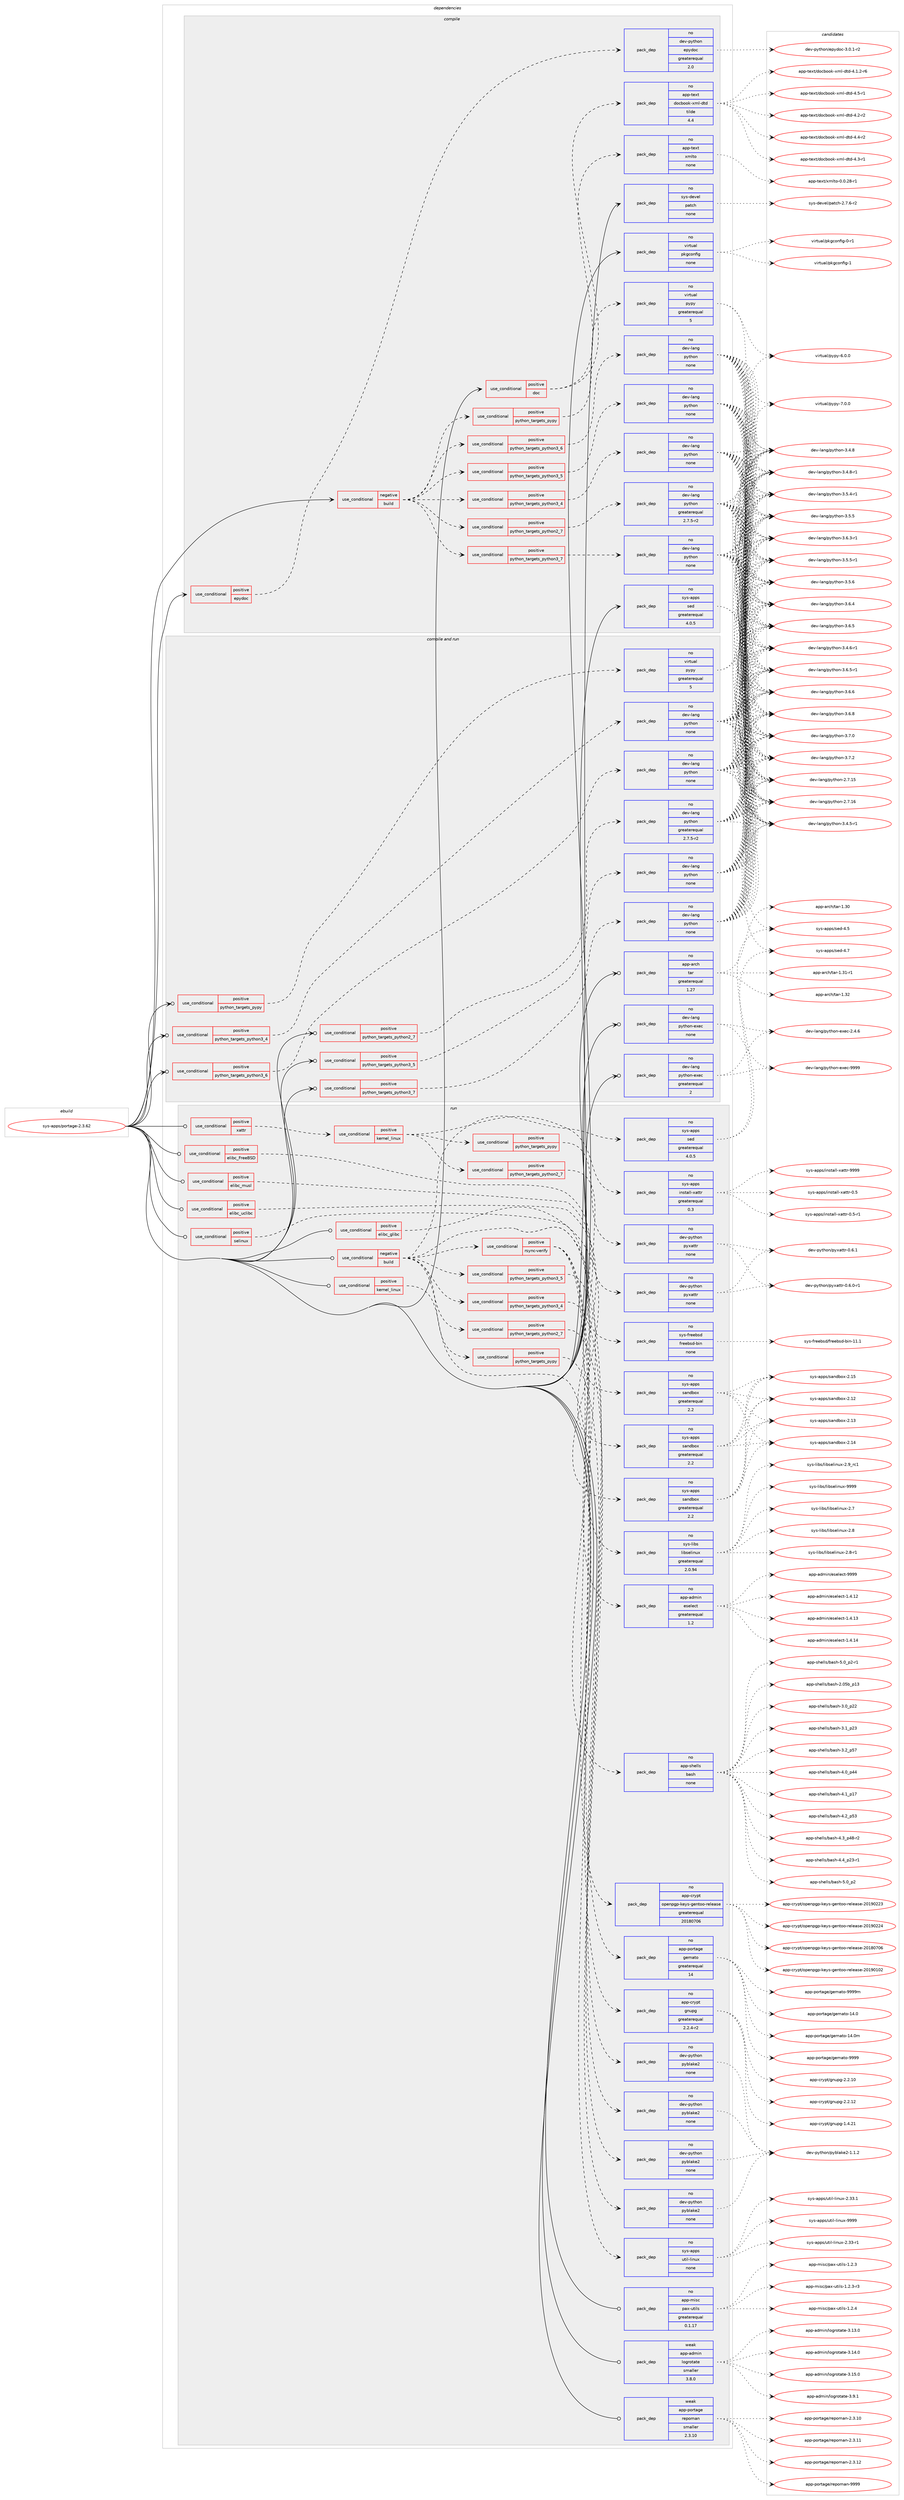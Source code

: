 digraph prolog {

# *************
# Graph options
# *************

newrank=true;
concentrate=true;
compound=true;
graph [rankdir=LR,fontname=Helvetica,fontsize=10,ranksep=1.5];#, ranksep=2.5, nodesep=0.2];
edge  [arrowhead=vee];
node  [fontname=Helvetica,fontsize=10];

# **********
# The ebuild
# **********

subgraph cluster_leftcol {
color=gray;
rank=same;
label=<<i>ebuild</i>>;
id [label="sys-apps/portage-2.3.62", color=red, width=4, href="../sys-apps/portage-2.3.62.svg"];
}

# ****************
# The dependencies
# ****************

subgraph cluster_midcol {
color=gray;
label=<<i>dependencies</i>>;
subgraph cluster_compile {
fillcolor="#eeeeee";
style=filled;
label=<<i>compile</i>>;
subgraph cond456822 {
dependency1713640 [label=<<TABLE BORDER="0" CELLBORDER="1" CELLSPACING="0" CELLPADDING="4"><TR><TD ROWSPAN="3" CELLPADDING="10">use_conditional</TD></TR><TR><TD>negative</TD></TR><TR><TD>build</TD></TR></TABLE>>, shape=none, color=red];
subgraph cond456823 {
dependency1713641 [label=<<TABLE BORDER="0" CELLBORDER="1" CELLSPACING="0" CELLPADDING="4"><TR><TD ROWSPAN="3" CELLPADDING="10">use_conditional</TD></TR><TR><TD>positive</TD></TR><TR><TD>python_targets_pypy</TD></TR></TABLE>>, shape=none, color=red];
subgraph pack1228802 {
dependency1713642 [label=<<TABLE BORDER="0" CELLBORDER="1" CELLSPACING="0" CELLPADDING="4" WIDTH="220"><TR><TD ROWSPAN="6" CELLPADDING="30">pack_dep</TD></TR><TR><TD WIDTH="110">no</TD></TR><TR><TD>virtual</TD></TR><TR><TD>pypy</TD></TR><TR><TD>greaterequal</TD></TR><TR><TD>5</TD></TR></TABLE>>, shape=none, color=blue];
}
dependency1713641:e -> dependency1713642:w [weight=20,style="dashed",arrowhead="vee"];
}
dependency1713640:e -> dependency1713641:w [weight=20,style="dashed",arrowhead="vee"];
subgraph cond456824 {
dependency1713643 [label=<<TABLE BORDER="0" CELLBORDER="1" CELLSPACING="0" CELLPADDING="4"><TR><TD ROWSPAN="3" CELLPADDING="10">use_conditional</TD></TR><TR><TD>positive</TD></TR><TR><TD>python_targets_python2_7</TD></TR></TABLE>>, shape=none, color=red];
subgraph pack1228803 {
dependency1713644 [label=<<TABLE BORDER="0" CELLBORDER="1" CELLSPACING="0" CELLPADDING="4" WIDTH="220"><TR><TD ROWSPAN="6" CELLPADDING="30">pack_dep</TD></TR><TR><TD WIDTH="110">no</TD></TR><TR><TD>dev-lang</TD></TR><TR><TD>python</TD></TR><TR><TD>greaterequal</TD></TR><TR><TD>2.7.5-r2</TD></TR></TABLE>>, shape=none, color=blue];
}
dependency1713643:e -> dependency1713644:w [weight=20,style="dashed",arrowhead="vee"];
}
dependency1713640:e -> dependency1713643:w [weight=20,style="dashed",arrowhead="vee"];
subgraph cond456825 {
dependency1713645 [label=<<TABLE BORDER="0" CELLBORDER="1" CELLSPACING="0" CELLPADDING="4"><TR><TD ROWSPAN="3" CELLPADDING="10">use_conditional</TD></TR><TR><TD>positive</TD></TR><TR><TD>python_targets_python3_4</TD></TR></TABLE>>, shape=none, color=red];
subgraph pack1228804 {
dependency1713646 [label=<<TABLE BORDER="0" CELLBORDER="1" CELLSPACING="0" CELLPADDING="4" WIDTH="220"><TR><TD ROWSPAN="6" CELLPADDING="30">pack_dep</TD></TR><TR><TD WIDTH="110">no</TD></TR><TR><TD>dev-lang</TD></TR><TR><TD>python</TD></TR><TR><TD>none</TD></TR><TR><TD></TD></TR></TABLE>>, shape=none, color=blue];
}
dependency1713645:e -> dependency1713646:w [weight=20,style="dashed",arrowhead="vee"];
}
dependency1713640:e -> dependency1713645:w [weight=20,style="dashed",arrowhead="vee"];
subgraph cond456826 {
dependency1713647 [label=<<TABLE BORDER="0" CELLBORDER="1" CELLSPACING="0" CELLPADDING="4"><TR><TD ROWSPAN="3" CELLPADDING="10">use_conditional</TD></TR><TR><TD>positive</TD></TR><TR><TD>python_targets_python3_5</TD></TR></TABLE>>, shape=none, color=red];
subgraph pack1228805 {
dependency1713648 [label=<<TABLE BORDER="0" CELLBORDER="1" CELLSPACING="0" CELLPADDING="4" WIDTH="220"><TR><TD ROWSPAN="6" CELLPADDING="30">pack_dep</TD></TR><TR><TD WIDTH="110">no</TD></TR><TR><TD>dev-lang</TD></TR><TR><TD>python</TD></TR><TR><TD>none</TD></TR><TR><TD></TD></TR></TABLE>>, shape=none, color=blue];
}
dependency1713647:e -> dependency1713648:w [weight=20,style="dashed",arrowhead="vee"];
}
dependency1713640:e -> dependency1713647:w [weight=20,style="dashed",arrowhead="vee"];
subgraph cond456827 {
dependency1713649 [label=<<TABLE BORDER="0" CELLBORDER="1" CELLSPACING="0" CELLPADDING="4"><TR><TD ROWSPAN="3" CELLPADDING="10">use_conditional</TD></TR><TR><TD>positive</TD></TR><TR><TD>python_targets_python3_6</TD></TR></TABLE>>, shape=none, color=red];
subgraph pack1228806 {
dependency1713650 [label=<<TABLE BORDER="0" CELLBORDER="1" CELLSPACING="0" CELLPADDING="4" WIDTH="220"><TR><TD ROWSPAN="6" CELLPADDING="30">pack_dep</TD></TR><TR><TD WIDTH="110">no</TD></TR><TR><TD>dev-lang</TD></TR><TR><TD>python</TD></TR><TR><TD>none</TD></TR><TR><TD></TD></TR></TABLE>>, shape=none, color=blue];
}
dependency1713649:e -> dependency1713650:w [weight=20,style="dashed",arrowhead="vee"];
}
dependency1713640:e -> dependency1713649:w [weight=20,style="dashed",arrowhead="vee"];
subgraph cond456828 {
dependency1713651 [label=<<TABLE BORDER="0" CELLBORDER="1" CELLSPACING="0" CELLPADDING="4"><TR><TD ROWSPAN="3" CELLPADDING="10">use_conditional</TD></TR><TR><TD>positive</TD></TR><TR><TD>python_targets_python3_7</TD></TR></TABLE>>, shape=none, color=red];
subgraph pack1228807 {
dependency1713652 [label=<<TABLE BORDER="0" CELLBORDER="1" CELLSPACING="0" CELLPADDING="4" WIDTH="220"><TR><TD ROWSPAN="6" CELLPADDING="30">pack_dep</TD></TR><TR><TD WIDTH="110">no</TD></TR><TR><TD>dev-lang</TD></TR><TR><TD>python</TD></TR><TR><TD>none</TD></TR><TR><TD></TD></TR></TABLE>>, shape=none, color=blue];
}
dependency1713651:e -> dependency1713652:w [weight=20,style="dashed",arrowhead="vee"];
}
dependency1713640:e -> dependency1713651:w [weight=20,style="dashed",arrowhead="vee"];
}
id:e -> dependency1713640:w [weight=20,style="solid",arrowhead="vee"];
subgraph cond456829 {
dependency1713653 [label=<<TABLE BORDER="0" CELLBORDER="1" CELLSPACING="0" CELLPADDING="4"><TR><TD ROWSPAN="3" CELLPADDING="10">use_conditional</TD></TR><TR><TD>positive</TD></TR><TR><TD>doc</TD></TR></TABLE>>, shape=none, color=red];
subgraph pack1228808 {
dependency1713654 [label=<<TABLE BORDER="0" CELLBORDER="1" CELLSPACING="0" CELLPADDING="4" WIDTH="220"><TR><TD ROWSPAN="6" CELLPADDING="30">pack_dep</TD></TR><TR><TD WIDTH="110">no</TD></TR><TR><TD>app-text</TD></TR><TR><TD>xmlto</TD></TR><TR><TD>none</TD></TR><TR><TD></TD></TR></TABLE>>, shape=none, color=blue];
}
dependency1713653:e -> dependency1713654:w [weight=20,style="dashed",arrowhead="vee"];
subgraph pack1228809 {
dependency1713655 [label=<<TABLE BORDER="0" CELLBORDER="1" CELLSPACING="0" CELLPADDING="4" WIDTH="220"><TR><TD ROWSPAN="6" CELLPADDING="30">pack_dep</TD></TR><TR><TD WIDTH="110">no</TD></TR><TR><TD>app-text</TD></TR><TR><TD>docbook-xml-dtd</TD></TR><TR><TD>tilde</TD></TR><TR><TD>4.4</TD></TR></TABLE>>, shape=none, color=blue];
}
dependency1713653:e -> dependency1713655:w [weight=20,style="dashed",arrowhead="vee"];
}
id:e -> dependency1713653:w [weight=20,style="solid",arrowhead="vee"];
subgraph cond456830 {
dependency1713656 [label=<<TABLE BORDER="0" CELLBORDER="1" CELLSPACING="0" CELLPADDING="4"><TR><TD ROWSPAN="3" CELLPADDING="10">use_conditional</TD></TR><TR><TD>positive</TD></TR><TR><TD>epydoc</TD></TR></TABLE>>, shape=none, color=red];
subgraph pack1228810 {
dependency1713657 [label=<<TABLE BORDER="0" CELLBORDER="1" CELLSPACING="0" CELLPADDING="4" WIDTH="220"><TR><TD ROWSPAN="6" CELLPADDING="30">pack_dep</TD></TR><TR><TD WIDTH="110">no</TD></TR><TR><TD>dev-python</TD></TR><TR><TD>epydoc</TD></TR><TR><TD>greaterequal</TD></TR><TR><TD>2.0</TD></TR></TABLE>>, shape=none, color=blue];
}
dependency1713656:e -> dependency1713657:w [weight=20,style="dashed",arrowhead="vee"];
}
id:e -> dependency1713656:w [weight=20,style="solid",arrowhead="vee"];
subgraph pack1228811 {
dependency1713658 [label=<<TABLE BORDER="0" CELLBORDER="1" CELLSPACING="0" CELLPADDING="4" WIDTH="220"><TR><TD ROWSPAN="6" CELLPADDING="30">pack_dep</TD></TR><TR><TD WIDTH="110">no</TD></TR><TR><TD>sys-apps</TD></TR><TR><TD>sed</TD></TR><TR><TD>greaterequal</TD></TR><TR><TD>4.0.5</TD></TR></TABLE>>, shape=none, color=blue];
}
id:e -> dependency1713658:w [weight=20,style="solid",arrowhead="vee"];
subgraph pack1228812 {
dependency1713659 [label=<<TABLE BORDER="0" CELLBORDER="1" CELLSPACING="0" CELLPADDING="4" WIDTH="220"><TR><TD ROWSPAN="6" CELLPADDING="30">pack_dep</TD></TR><TR><TD WIDTH="110">no</TD></TR><TR><TD>sys-devel</TD></TR><TR><TD>patch</TD></TR><TR><TD>none</TD></TR><TR><TD></TD></TR></TABLE>>, shape=none, color=blue];
}
id:e -> dependency1713659:w [weight=20,style="solid",arrowhead="vee"];
subgraph pack1228813 {
dependency1713660 [label=<<TABLE BORDER="0" CELLBORDER="1" CELLSPACING="0" CELLPADDING="4" WIDTH="220"><TR><TD ROWSPAN="6" CELLPADDING="30">pack_dep</TD></TR><TR><TD WIDTH="110">no</TD></TR><TR><TD>virtual</TD></TR><TR><TD>pkgconfig</TD></TR><TR><TD>none</TD></TR><TR><TD></TD></TR></TABLE>>, shape=none, color=blue];
}
id:e -> dependency1713660:w [weight=20,style="solid",arrowhead="vee"];
}
subgraph cluster_compileandrun {
fillcolor="#eeeeee";
style=filled;
label=<<i>compile and run</i>>;
subgraph cond456831 {
dependency1713661 [label=<<TABLE BORDER="0" CELLBORDER="1" CELLSPACING="0" CELLPADDING="4"><TR><TD ROWSPAN="3" CELLPADDING="10">use_conditional</TD></TR><TR><TD>positive</TD></TR><TR><TD>python_targets_pypy</TD></TR></TABLE>>, shape=none, color=red];
subgraph pack1228814 {
dependency1713662 [label=<<TABLE BORDER="0" CELLBORDER="1" CELLSPACING="0" CELLPADDING="4" WIDTH="220"><TR><TD ROWSPAN="6" CELLPADDING="30">pack_dep</TD></TR><TR><TD WIDTH="110">no</TD></TR><TR><TD>virtual</TD></TR><TR><TD>pypy</TD></TR><TR><TD>greaterequal</TD></TR><TR><TD>5</TD></TR></TABLE>>, shape=none, color=blue];
}
dependency1713661:e -> dependency1713662:w [weight=20,style="dashed",arrowhead="vee"];
}
id:e -> dependency1713661:w [weight=20,style="solid",arrowhead="odotvee"];
subgraph cond456832 {
dependency1713663 [label=<<TABLE BORDER="0" CELLBORDER="1" CELLSPACING="0" CELLPADDING="4"><TR><TD ROWSPAN="3" CELLPADDING="10">use_conditional</TD></TR><TR><TD>positive</TD></TR><TR><TD>python_targets_python2_7</TD></TR></TABLE>>, shape=none, color=red];
subgraph pack1228815 {
dependency1713664 [label=<<TABLE BORDER="0" CELLBORDER="1" CELLSPACING="0" CELLPADDING="4" WIDTH="220"><TR><TD ROWSPAN="6" CELLPADDING="30">pack_dep</TD></TR><TR><TD WIDTH="110">no</TD></TR><TR><TD>dev-lang</TD></TR><TR><TD>python</TD></TR><TR><TD>greaterequal</TD></TR><TR><TD>2.7.5-r2</TD></TR></TABLE>>, shape=none, color=blue];
}
dependency1713663:e -> dependency1713664:w [weight=20,style="dashed",arrowhead="vee"];
}
id:e -> dependency1713663:w [weight=20,style="solid",arrowhead="odotvee"];
subgraph cond456833 {
dependency1713665 [label=<<TABLE BORDER="0" CELLBORDER="1" CELLSPACING="0" CELLPADDING="4"><TR><TD ROWSPAN="3" CELLPADDING="10">use_conditional</TD></TR><TR><TD>positive</TD></TR><TR><TD>python_targets_python3_4</TD></TR></TABLE>>, shape=none, color=red];
subgraph pack1228816 {
dependency1713666 [label=<<TABLE BORDER="0" CELLBORDER="1" CELLSPACING="0" CELLPADDING="4" WIDTH="220"><TR><TD ROWSPAN="6" CELLPADDING="30">pack_dep</TD></TR><TR><TD WIDTH="110">no</TD></TR><TR><TD>dev-lang</TD></TR><TR><TD>python</TD></TR><TR><TD>none</TD></TR><TR><TD></TD></TR></TABLE>>, shape=none, color=blue];
}
dependency1713665:e -> dependency1713666:w [weight=20,style="dashed",arrowhead="vee"];
}
id:e -> dependency1713665:w [weight=20,style="solid",arrowhead="odotvee"];
subgraph cond456834 {
dependency1713667 [label=<<TABLE BORDER="0" CELLBORDER="1" CELLSPACING="0" CELLPADDING="4"><TR><TD ROWSPAN="3" CELLPADDING="10">use_conditional</TD></TR><TR><TD>positive</TD></TR><TR><TD>python_targets_python3_5</TD></TR></TABLE>>, shape=none, color=red];
subgraph pack1228817 {
dependency1713668 [label=<<TABLE BORDER="0" CELLBORDER="1" CELLSPACING="0" CELLPADDING="4" WIDTH="220"><TR><TD ROWSPAN="6" CELLPADDING="30">pack_dep</TD></TR><TR><TD WIDTH="110">no</TD></TR><TR><TD>dev-lang</TD></TR><TR><TD>python</TD></TR><TR><TD>none</TD></TR><TR><TD></TD></TR></TABLE>>, shape=none, color=blue];
}
dependency1713667:e -> dependency1713668:w [weight=20,style="dashed",arrowhead="vee"];
}
id:e -> dependency1713667:w [weight=20,style="solid",arrowhead="odotvee"];
subgraph cond456835 {
dependency1713669 [label=<<TABLE BORDER="0" CELLBORDER="1" CELLSPACING="0" CELLPADDING="4"><TR><TD ROWSPAN="3" CELLPADDING="10">use_conditional</TD></TR><TR><TD>positive</TD></TR><TR><TD>python_targets_python3_6</TD></TR></TABLE>>, shape=none, color=red];
subgraph pack1228818 {
dependency1713670 [label=<<TABLE BORDER="0" CELLBORDER="1" CELLSPACING="0" CELLPADDING="4" WIDTH="220"><TR><TD ROWSPAN="6" CELLPADDING="30">pack_dep</TD></TR><TR><TD WIDTH="110">no</TD></TR><TR><TD>dev-lang</TD></TR><TR><TD>python</TD></TR><TR><TD>none</TD></TR><TR><TD></TD></TR></TABLE>>, shape=none, color=blue];
}
dependency1713669:e -> dependency1713670:w [weight=20,style="dashed",arrowhead="vee"];
}
id:e -> dependency1713669:w [weight=20,style="solid",arrowhead="odotvee"];
subgraph cond456836 {
dependency1713671 [label=<<TABLE BORDER="0" CELLBORDER="1" CELLSPACING="0" CELLPADDING="4"><TR><TD ROWSPAN="3" CELLPADDING="10">use_conditional</TD></TR><TR><TD>positive</TD></TR><TR><TD>python_targets_python3_7</TD></TR></TABLE>>, shape=none, color=red];
subgraph pack1228819 {
dependency1713672 [label=<<TABLE BORDER="0" CELLBORDER="1" CELLSPACING="0" CELLPADDING="4" WIDTH="220"><TR><TD ROWSPAN="6" CELLPADDING="30">pack_dep</TD></TR><TR><TD WIDTH="110">no</TD></TR><TR><TD>dev-lang</TD></TR><TR><TD>python</TD></TR><TR><TD>none</TD></TR><TR><TD></TD></TR></TABLE>>, shape=none, color=blue];
}
dependency1713671:e -> dependency1713672:w [weight=20,style="dashed",arrowhead="vee"];
}
id:e -> dependency1713671:w [weight=20,style="solid",arrowhead="odotvee"];
subgraph pack1228820 {
dependency1713673 [label=<<TABLE BORDER="0" CELLBORDER="1" CELLSPACING="0" CELLPADDING="4" WIDTH="220"><TR><TD ROWSPAN="6" CELLPADDING="30">pack_dep</TD></TR><TR><TD WIDTH="110">no</TD></TR><TR><TD>app-arch</TD></TR><TR><TD>tar</TD></TR><TR><TD>greaterequal</TD></TR><TR><TD>1.27</TD></TR></TABLE>>, shape=none, color=blue];
}
id:e -> dependency1713673:w [weight=20,style="solid",arrowhead="odotvee"];
subgraph pack1228821 {
dependency1713674 [label=<<TABLE BORDER="0" CELLBORDER="1" CELLSPACING="0" CELLPADDING="4" WIDTH="220"><TR><TD ROWSPAN="6" CELLPADDING="30">pack_dep</TD></TR><TR><TD WIDTH="110">no</TD></TR><TR><TD>dev-lang</TD></TR><TR><TD>python-exec</TD></TR><TR><TD>greaterequal</TD></TR><TR><TD>2</TD></TR></TABLE>>, shape=none, color=blue];
}
id:e -> dependency1713674:w [weight=20,style="solid",arrowhead="odotvee"];
subgraph pack1228822 {
dependency1713675 [label=<<TABLE BORDER="0" CELLBORDER="1" CELLSPACING="0" CELLPADDING="4" WIDTH="220"><TR><TD ROWSPAN="6" CELLPADDING="30">pack_dep</TD></TR><TR><TD WIDTH="110">no</TD></TR><TR><TD>dev-lang</TD></TR><TR><TD>python-exec</TD></TR><TR><TD>none</TD></TR><TR><TD></TD></TR></TABLE>>, shape=none, color=blue];
}
id:e -> dependency1713675:w [weight=20,style="solid",arrowhead="odotvee"];
}
subgraph cluster_run {
fillcolor="#eeeeee";
style=filled;
label=<<i>run</i>>;
subgraph cond456837 {
dependency1713676 [label=<<TABLE BORDER="0" CELLBORDER="1" CELLSPACING="0" CELLPADDING="4"><TR><TD ROWSPAN="3" CELLPADDING="10">use_conditional</TD></TR><TR><TD>negative</TD></TR><TR><TD>build</TD></TR></TABLE>>, shape=none, color=red];
subgraph pack1228823 {
dependency1713677 [label=<<TABLE BORDER="0" CELLBORDER="1" CELLSPACING="0" CELLPADDING="4" WIDTH="220"><TR><TD ROWSPAN="6" CELLPADDING="30">pack_dep</TD></TR><TR><TD WIDTH="110">no</TD></TR><TR><TD>sys-apps</TD></TR><TR><TD>sed</TD></TR><TR><TD>greaterequal</TD></TR><TR><TD>4.0.5</TD></TR></TABLE>>, shape=none, color=blue];
}
dependency1713676:e -> dependency1713677:w [weight=20,style="dashed",arrowhead="vee"];
subgraph pack1228824 {
dependency1713678 [label=<<TABLE BORDER="0" CELLBORDER="1" CELLSPACING="0" CELLPADDING="4" WIDTH="220"><TR><TD ROWSPAN="6" CELLPADDING="30">pack_dep</TD></TR><TR><TD WIDTH="110">no</TD></TR><TR><TD>app-shells</TD></TR><TR><TD>bash</TD></TR><TR><TD>none</TD></TR><TR><TD></TD></TR></TABLE>>, shape=none, color=blue];
}
dependency1713676:e -> dependency1713678:w [weight=20,style="dashed",arrowhead="vee"];
subgraph pack1228825 {
dependency1713679 [label=<<TABLE BORDER="0" CELLBORDER="1" CELLSPACING="0" CELLPADDING="4" WIDTH="220"><TR><TD ROWSPAN="6" CELLPADDING="30">pack_dep</TD></TR><TR><TD WIDTH="110">no</TD></TR><TR><TD>app-admin</TD></TR><TR><TD>eselect</TD></TR><TR><TD>greaterequal</TD></TR><TR><TD>1.2</TD></TR></TABLE>>, shape=none, color=blue];
}
dependency1713676:e -> dependency1713679:w [weight=20,style="dashed",arrowhead="vee"];
subgraph cond456838 {
dependency1713680 [label=<<TABLE BORDER="0" CELLBORDER="1" CELLSPACING="0" CELLPADDING="4"><TR><TD ROWSPAN="3" CELLPADDING="10">use_conditional</TD></TR><TR><TD>positive</TD></TR><TR><TD>python_targets_pypy</TD></TR></TABLE>>, shape=none, color=red];
subgraph pack1228826 {
dependency1713681 [label=<<TABLE BORDER="0" CELLBORDER="1" CELLSPACING="0" CELLPADDING="4" WIDTH="220"><TR><TD ROWSPAN="6" CELLPADDING="30">pack_dep</TD></TR><TR><TD WIDTH="110">no</TD></TR><TR><TD>dev-python</TD></TR><TR><TD>pyblake2</TD></TR><TR><TD>none</TD></TR><TR><TD></TD></TR></TABLE>>, shape=none, color=blue];
}
dependency1713680:e -> dependency1713681:w [weight=20,style="dashed",arrowhead="vee"];
}
dependency1713676:e -> dependency1713680:w [weight=20,style="dashed",arrowhead="vee"];
subgraph cond456839 {
dependency1713682 [label=<<TABLE BORDER="0" CELLBORDER="1" CELLSPACING="0" CELLPADDING="4"><TR><TD ROWSPAN="3" CELLPADDING="10">use_conditional</TD></TR><TR><TD>positive</TD></TR><TR><TD>python_targets_python2_7</TD></TR></TABLE>>, shape=none, color=red];
subgraph pack1228827 {
dependency1713683 [label=<<TABLE BORDER="0" CELLBORDER="1" CELLSPACING="0" CELLPADDING="4" WIDTH="220"><TR><TD ROWSPAN="6" CELLPADDING="30">pack_dep</TD></TR><TR><TD WIDTH="110">no</TD></TR><TR><TD>dev-python</TD></TR><TR><TD>pyblake2</TD></TR><TR><TD>none</TD></TR><TR><TD></TD></TR></TABLE>>, shape=none, color=blue];
}
dependency1713682:e -> dependency1713683:w [weight=20,style="dashed",arrowhead="vee"];
}
dependency1713676:e -> dependency1713682:w [weight=20,style="dashed",arrowhead="vee"];
subgraph cond456840 {
dependency1713684 [label=<<TABLE BORDER="0" CELLBORDER="1" CELLSPACING="0" CELLPADDING="4"><TR><TD ROWSPAN="3" CELLPADDING="10">use_conditional</TD></TR><TR><TD>positive</TD></TR><TR><TD>python_targets_python3_4</TD></TR></TABLE>>, shape=none, color=red];
subgraph pack1228828 {
dependency1713685 [label=<<TABLE BORDER="0" CELLBORDER="1" CELLSPACING="0" CELLPADDING="4" WIDTH="220"><TR><TD ROWSPAN="6" CELLPADDING="30">pack_dep</TD></TR><TR><TD WIDTH="110">no</TD></TR><TR><TD>dev-python</TD></TR><TR><TD>pyblake2</TD></TR><TR><TD>none</TD></TR><TR><TD></TD></TR></TABLE>>, shape=none, color=blue];
}
dependency1713684:e -> dependency1713685:w [weight=20,style="dashed",arrowhead="vee"];
}
dependency1713676:e -> dependency1713684:w [weight=20,style="dashed",arrowhead="vee"];
subgraph cond456841 {
dependency1713686 [label=<<TABLE BORDER="0" CELLBORDER="1" CELLSPACING="0" CELLPADDING="4"><TR><TD ROWSPAN="3" CELLPADDING="10">use_conditional</TD></TR><TR><TD>positive</TD></TR><TR><TD>python_targets_python3_5</TD></TR></TABLE>>, shape=none, color=red];
subgraph pack1228829 {
dependency1713687 [label=<<TABLE BORDER="0" CELLBORDER="1" CELLSPACING="0" CELLPADDING="4" WIDTH="220"><TR><TD ROWSPAN="6" CELLPADDING="30">pack_dep</TD></TR><TR><TD WIDTH="110">no</TD></TR><TR><TD>dev-python</TD></TR><TR><TD>pyblake2</TD></TR><TR><TD>none</TD></TR><TR><TD></TD></TR></TABLE>>, shape=none, color=blue];
}
dependency1713686:e -> dependency1713687:w [weight=20,style="dashed",arrowhead="vee"];
}
dependency1713676:e -> dependency1713686:w [weight=20,style="dashed",arrowhead="vee"];
subgraph cond456842 {
dependency1713688 [label=<<TABLE BORDER="0" CELLBORDER="1" CELLSPACING="0" CELLPADDING="4"><TR><TD ROWSPAN="3" CELLPADDING="10">use_conditional</TD></TR><TR><TD>positive</TD></TR><TR><TD>rsync-verify</TD></TR></TABLE>>, shape=none, color=red];
subgraph pack1228830 {
dependency1713689 [label=<<TABLE BORDER="0" CELLBORDER="1" CELLSPACING="0" CELLPADDING="4" WIDTH="220"><TR><TD ROWSPAN="6" CELLPADDING="30">pack_dep</TD></TR><TR><TD WIDTH="110">no</TD></TR><TR><TD>app-portage</TD></TR><TR><TD>gemato</TD></TR><TR><TD>greaterequal</TD></TR><TR><TD>14</TD></TR></TABLE>>, shape=none, color=blue];
}
dependency1713688:e -> dependency1713689:w [weight=20,style="dashed",arrowhead="vee"];
subgraph pack1228831 {
dependency1713690 [label=<<TABLE BORDER="0" CELLBORDER="1" CELLSPACING="0" CELLPADDING="4" WIDTH="220"><TR><TD ROWSPAN="6" CELLPADDING="30">pack_dep</TD></TR><TR><TD WIDTH="110">no</TD></TR><TR><TD>app-crypt</TD></TR><TR><TD>openpgp-keys-gentoo-release</TD></TR><TR><TD>greaterequal</TD></TR><TR><TD>20180706</TD></TR></TABLE>>, shape=none, color=blue];
}
dependency1713688:e -> dependency1713690:w [weight=20,style="dashed",arrowhead="vee"];
subgraph pack1228832 {
dependency1713691 [label=<<TABLE BORDER="0" CELLBORDER="1" CELLSPACING="0" CELLPADDING="4" WIDTH="220"><TR><TD ROWSPAN="6" CELLPADDING="30">pack_dep</TD></TR><TR><TD WIDTH="110">no</TD></TR><TR><TD>app-crypt</TD></TR><TR><TD>gnupg</TD></TR><TR><TD>greaterequal</TD></TR><TR><TD>2.2.4-r2</TD></TR></TABLE>>, shape=none, color=blue];
}
dependency1713688:e -> dependency1713691:w [weight=20,style="dashed",arrowhead="vee"];
}
dependency1713676:e -> dependency1713688:w [weight=20,style="dashed",arrowhead="vee"];
}
id:e -> dependency1713676:w [weight=20,style="solid",arrowhead="odot"];
subgraph cond456843 {
dependency1713692 [label=<<TABLE BORDER="0" CELLBORDER="1" CELLSPACING="0" CELLPADDING="4"><TR><TD ROWSPAN="3" CELLPADDING="10">use_conditional</TD></TR><TR><TD>positive</TD></TR><TR><TD>elibc_FreeBSD</TD></TR></TABLE>>, shape=none, color=red];
subgraph pack1228833 {
dependency1713693 [label=<<TABLE BORDER="0" CELLBORDER="1" CELLSPACING="0" CELLPADDING="4" WIDTH="220"><TR><TD ROWSPAN="6" CELLPADDING="30">pack_dep</TD></TR><TR><TD WIDTH="110">no</TD></TR><TR><TD>sys-freebsd</TD></TR><TR><TD>freebsd-bin</TD></TR><TR><TD>none</TD></TR><TR><TD></TD></TR></TABLE>>, shape=none, color=blue];
}
dependency1713692:e -> dependency1713693:w [weight=20,style="dashed",arrowhead="vee"];
}
id:e -> dependency1713692:w [weight=20,style="solid",arrowhead="odot"];
subgraph cond456844 {
dependency1713694 [label=<<TABLE BORDER="0" CELLBORDER="1" CELLSPACING="0" CELLPADDING="4"><TR><TD ROWSPAN="3" CELLPADDING="10">use_conditional</TD></TR><TR><TD>positive</TD></TR><TR><TD>elibc_glibc</TD></TR></TABLE>>, shape=none, color=red];
subgraph pack1228834 {
dependency1713695 [label=<<TABLE BORDER="0" CELLBORDER="1" CELLSPACING="0" CELLPADDING="4" WIDTH="220"><TR><TD ROWSPAN="6" CELLPADDING="30">pack_dep</TD></TR><TR><TD WIDTH="110">no</TD></TR><TR><TD>sys-apps</TD></TR><TR><TD>sandbox</TD></TR><TR><TD>greaterequal</TD></TR><TR><TD>2.2</TD></TR></TABLE>>, shape=none, color=blue];
}
dependency1713694:e -> dependency1713695:w [weight=20,style="dashed",arrowhead="vee"];
}
id:e -> dependency1713694:w [weight=20,style="solid",arrowhead="odot"];
subgraph cond456845 {
dependency1713696 [label=<<TABLE BORDER="0" CELLBORDER="1" CELLSPACING="0" CELLPADDING="4"><TR><TD ROWSPAN="3" CELLPADDING="10">use_conditional</TD></TR><TR><TD>positive</TD></TR><TR><TD>elibc_musl</TD></TR></TABLE>>, shape=none, color=red];
subgraph pack1228835 {
dependency1713697 [label=<<TABLE BORDER="0" CELLBORDER="1" CELLSPACING="0" CELLPADDING="4" WIDTH="220"><TR><TD ROWSPAN="6" CELLPADDING="30">pack_dep</TD></TR><TR><TD WIDTH="110">no</TD></TR><TR><TD>sys-apps</TD></TR><TR><TD>sandbox</TD></TR><TR><TD>greaterequal</TD></TR><TR><TD>2.2</TD></TR></TABLE>>, shape=none, color=blue];
}
dependency1713696:e -> dependency1713697:w [weight=20,style="dashed",arrowhead="vee"];
}
id:e -> dependency1713696:w [weight=20,style="solid",arrowhead="odot"];
subgraph cond456846 {
dependency1713698 [label=<<TABLE BORDER="0" CELLBORDER="1" CELLSPACING="0" CELLPADDING="4"><TR><TD ROWSPAN="3" CELLPADDING="10">use_conditional</TD></TR><TR><TD>positive</TD></TR><TR><TD>elibc_uclibc</TD></TR></TABLE>>, shape=none, color=red];
subgraph pack1228836 {
dependency1713699 [label=<<TABLE BORDER="0" CELLBORDER="1" CELLSPACING="0" CELLPADDING="4" WIDTH="220"><TR><TD ROWSPAN="6" CELLPADDING="30">pack_dep</TD></TR><TR><TD WIDTH="110">no</TD></TR><TR><TD>sys-apps</TD></TR><TR><TD>sandbox</TD></TR><TR><TD>greaterequal</TD></TR><TR><TD>2.2</TD></TR></TABLE>>, shape=none, color=blue];
}
dependency1713698:e -> dependency1713699:w [weight=20,style="dashed",arrowhead="vee"];
}
id:e -> dependency1713698:w [weight=20,style="solid",arrowhead="odot"];
subgraph cond456847 {
dependency1713700 [label=<<TABLE BORDER="0" CELLBORDER="1" CELLSPACING="0" CELLPADDING="4"><TR><TD ROWSPAN="3" CELLPADDING="10">use_conditional</TD></TR><TR><TD>positive</TD></TR><TR><TD>kernel_linux</TD></TR></TABLE>>, shape=none, color=red];
subgraph pack1228837 {
dependency1713701 [label=<<TABLE BORDER="0" CELLBORDER="1" CELLSPACING="0" CELLPADDING="4" WIDTH="220"><TR><TD ROWSPAN="6" CELLPADDING="30">pack_dep</TD></TR><TR><TD WIDTH="110">no</TD></TR><TR><TD>sys-apps</TD></TR><TR><TD>util-linux</TD></TR><TR><TD>none</TD></TR><TR><TD></TD></TR></TABLE>>, shape=none, color=blue];
}
dependency1713700:e -> dependency1713701:w [weight=20,style="dashed",arrowhead="vee"];
}
id:e -> dependency1713700:w [weight=20,style="solid",arrowhead="odot"];
subgraph cond456848 {
dependency1713702 [label=<<TABLE BORDER="0" CELLBORDER="1" CELLSPACING="0" CELLPADDING="4"><TR><TD ROWSPAN="3" CELLPADDING="10">use_conditional</TD></TR><TR><TD>positive</TD></TR><TR><TD>selinux</TD></TR></TABLE>>, shape=none, color=red];
subgraph pack1228838 {
dependency1713703 [label=<<TABLE BORDER="0" CELLBORDER="1" CELLSPACING="0" CELLPADDING="4" WIDTH="220"><TR><TD ROWSPAN="6" CELLPADDING="30">pack_dep</TD></TR><TR><TD WIDTH="110">no</TD></TR><TR><TD>sys-libs</TD></TR><TR><TD>libselinux</TD></TR><TR><TD>greaterequal</TD></TR><TR><TD>2.0.94</TD></TR></TABLE>>, shape=none, color=blue];
}
dependency1713702:e -> dependency1713703:w [weight=20,style="dashed",arrowhead="vee"];
}
id:e -> dependency1713702:w [weight=20,style="solid",arrowhead="odot"];
subgraph cond456849 {
dependency1713704 [label=<<TABLE BORDER="0" CELLBORDER="1" CELLSPACING="0" CELLPADDING="4"><TR><TD ROWSPAN="3" CELLPADDING="10">use_conditional</TD></TR><TR><TD>positive</TD></TR><TR><TD>xattr</TD></TR></TABLE>>, shape=none, color=red];
subgraph cond456850 {
dependency1713705 [label=<<TABLE BORDER="0" CELLBORDER="1" CELLSPACING="0" CELLPADDING="4"><TR><TD ROWSPAN="3" CELLPADDING="10">use_conditional</TD></TR><TR><TD>positive</TD></TR><TR><TD>kernel_linux</TD></TR></TABLE>>, shape=none, color=red];
subgraph pack1228839 {
dependency1713706 [label=<<TABLE BORDER="0" CELLBORDER="1" CELLSPACING="0" CELLPADDING="4" WIDTH="220"><TR><TD ROWSPAN="6" CELLPADDING="30">pack_dep</TD></TR><TR><TD WIDTH="110">no</TD></TR><TR><TD>sys-apps</TD></TR><TR><TD>install-xattr</TD></TR><TR><TD>greaterequal</TD></TR><TR><TD>0.3</TD></TR></TABLE>>, shape=none, color=blue];
}
dependency1713705:e -> dependency1713706:w [weight=20,style="dashed",arrowhead="vee"];
subgraph cond456851 {
dependency1713707 [label=<<TABLE BORDER="0" CELLBORDER="1" CELLSPACING="0" CELLPADDING="4"><TR><TD ROWSPAN="3" CELLPADDING="10">use_conditional</TD></TR><TR><TD>positive</TD></TR><TR><TD>python_targets_pypy</TD></TR></TABLE>>, shape=none, color=red];
subgraph pack1228840 {
dependency1713708 [label=<<TABLE BORDER="0" CELLBORDER="1" CELLSPACING="0" CELLPADDING="4" WIDTH="220"><TR><TD ROWSPAN="6" CELLPADDING="30">pack_dep</TD></TR><TR><TD WIDTH="110">no</TD></TR><TR><TD>dev-python</TD></TR><TR><TD>pyxattr</TD></TR><TR><TD>none</TD></TR><TR><TD></TD></TR></TABLE>>, shape=none, color=blue];
}
dependency1713707:e -> dependency1713708:w [weight=20,style="dashed",arrowhead="vee"];
}
dependency1713705:e -> dependency1713707:w [weight=20,style="dashed",arrowhead="vee"];
subgraph cond456852 {
dependency1713709 [label=<<TABLE BORDER="0" CELLBORDER="1" CELLSPACING="0" CELLPADDING="4"><TR><TD ROWSPAN="3" CELLPADDING="10">use_conditional</TD></TR><TR><TD>positive</TD></TR><TR><TD>python_targets_python2_7</TD></TR></TABLE>>, shape=none, color=red];
subgraph pack1228841 {
dependency1713710 [label=<<TABLE BORDER="0" CELLBORDER="1" CELLSPACING="0" CELLPADDING="4" WIDTH="220"><TR><TD ROWSPAN="6" CELLPADDING="30">pack_dep</TD></TR><TR><TD WIDTH="110">no</TD></TR><TR><TD>dev-python</TD></TR><TR><TD>pyxattr</TD></TR><TR><TD>none</TD></TR><TR><TD></TD></TR></TABLE>>, shape=none, color=blue];
}
dependency1713709:e -> dependency1713710:w [weight=20,style="dashed",arrowhead="vee"];
}
dependency1713705:e -> dependency1713709:w [weight=20,style="dashed",arrowhead="vee"];
}
dependency1713704:e -> dependency1713705:w [weight=20,style="dashed",arrowhead="vee"];
}
id:e -> dependency1713704:w [weight=20,style="solid",arrowhead="odot"];
subgraph pack1228842 {
dependency1713711 [label=<<TABLE BORDER="0" CELLBORDER="1" CELLSPACING="0" CELLPADDING="4" WIDTH="220"><TR><TD ROWSPAN="6" CELLPADDING="30">pack_dep</TD></TR><TR><TD WIDTH="110">no</TD></TR><TR><TD>app-misc</TD></TR><TR><TD>pax-utils</TD></TR><TR><TD>greaterequal</TD></TR><TR><TD>0.1.17</TD></TR></TABLE>>, shape=none, color=blue];
}
id:e -> dependency1713711:w [weight=20,style="solid",arrowhead="odot"];
subgraph pack1228843 {
dependency1713712 [label=<<TABLE BORDER="0" CELLBORDER="1" CELLSPACING="0" CELLPADDING="4" WIDTH="220"><TR><TD ROWSPAN="6" CELLPADDING="30">pack_dep</TD></TR><TR><TD WIDTH="110">weak</TD></TR><TR><TD>app-admin</TD></TR><TR><TD>logrotate</TD></TR><TR><TD>smaller</TD></TR><TR><TD>3.8.0</TD></TR></TABLE>>, shape=none, color=blue];
}
id:e -> dependency1713712:w [weight=20,style="solid",arrowhead="odot"];
subgraph pack1228844 {
dependency1713713 [label=<<TABLE BORDER="0" CELLBORDER="1" CELLSPACING="0" CELLPADDING="4" WIDTH="220"><TR><TD ROWSPAN="6" CELLPADDING="30">pack_dep</TD></TR><TR><TD WIDTH="110">weak</TD></TR><TR><TD>app-portage</TD></TR><TR><TD>repoman</TD></TR><TR><TD>smaller</TD></TR><TR><TD>2.3.10</TD></TR></TABLE>>, shape=none, color=blue];
}
id:e -> dependency1713713:w [weight=20,style="solid",arrowhead="odot"];
}
}

# **************
# The candidates
# **************

subgraph cluster_choices {
rank=same;
color=gray;
label=<<i>candidates</i>>;

subgraph choice1228802 {
color=black;
nodesep=1;
choice1181051141161179710847112121112121455446484648 [label="virtual/pypy-6.0.0", color=red, width=4,href="../virtual/pypy-6.0.0.svg"];
choice1181051141161179710847112121112121455546484648 [label="virtual/pypy-7.0.0", color=red, width=4,href="../virtual/pypy-7.0.0.svg"];
dependency1713642:e -> choice1181051141161179710847112121112121455446484648:w [style=dotted,weight="100"];
dependency1713642:e -> choice1181051141161179710847112121112121455546484648:w [style=dotted,weight="100"];
}
subgraph choice1228803 {
color=black;
nodesep=1;
choice10010111845108971101034711212111610411111045504655464953 [label="dev-lang/python-2.7.15", color=red, width=4,href="../dev-lang/python-2.7.15.svg"];
choice10010111845108971101034711212111610411111045504655464954 [label="dev-lang/python-2.7.16", color=red, width=4,href="../dev-lang/python-2.7.16.svg"];
choice1001011184510897110103471121211161041111104551465246534511449 [label="dev-lang/python-3.4.5-r1", color=red, width=4,href="../dev-lang/python-3.4.5-r1.svg"];
choice1001011184510897110103471121211161041111104551465246544511449 [label="dev-lang/python-3.4.6-r1", color=red, width=4,href="../dev-lang/python-3.4.6-r1.svg"];
choice100101118451089711010347112121116104111110455146524656 [label="dev-lang/python-3.4.8", color=red, width=4,href="../dev-lang/python-3.4.8.svg"];
choice1001011184510897110103471121211161041111104551465246564511449 [label="dev-lang/python-3.4.8-r1", color=red, width=4,href="../dev-lang/python-3.4.8-r1.svg"];
choice1001011184510897110103471121211161041111104551465346524511449 [label="dev-lang/python-3.5.4-r1", color=red, width=4,href="../dev-lang/python-3.5.4-r1.svg"];
choice100101118451089711010347112121116104111110455146534653 [label="dev-lang/python-3.5.5", color=red, width=4,href="../dev-lang/python-3.5.5.svg"];
choice1001011184510897110103471121211161041111104551465346534511449 [label="dev-lang/python-3.5.5-r1", color=red, width=4,href="../dev-lang/python-3.5.5-r1.svg"];
choice100101118451089711010347112121116104111110455146534654 [label="dev-lang/python-3.5.6", color=red, width=4,href="../dev-lang/python-3.5.6.svg"];
choice1001011184510897110103471121211161041111104551465446514511449 [label="dev-lang/python-3.6.3-r1", color=red, width=4,href="../dev-lang/python-3.6.3-r1.svg"];
choice100101118451089711010347112121116104111110455146544652 [label="dev-lang/python-3.6.4", color=red, width=4,href="../dev-lang/python-3.6.4.svg"];
choice100101118451089711010347112121116104111110455146544653 [label="dev-lang/python-3.6.5", color=red, width=4,href="../dev-lang/python-3.6.5.svg"];
choice1001011184510897110103471121211161041111104551465446534511449 [label="dev-lang/python-3.6.5-r1", color=red, width=4,href="../dev-lang/python-3.6.5-r1.svg"];
choice100101118451089711010347112121116104111110455146544654 [label="dev-lang/python-3.6.6", color=red, width=4,href="../dev-lang/python-3.6.6.svg"];
choice100101118451089711010347112121116104111110455146544656 [label="dev-lang/python-3.6.8", color=red, width=4,href="../dev-lang/python-3.6.8.svg"];
choice100101118451089711010347112121116104111110455146554648 [label="dev-lang/python-3.7.0", color=red, width=4,href="../dev-lang/python-3.7.0.svg"];
choice100101118451089711010347112121116104111110455146554650 [label="dev-lang/python-3.7.2", color=red, width=4,href="../dev-lang/python-3.7.2.svg"];
dependency1713644:e -> choice10010111845108971101034711212111610411111045504655464953:w [style=dotted,weight="100"];
dependency1713644:e -> choice10010111845108971101034711212111610411111045504655464954:w [style=dotted,weight="100"];
dependency1713644:e -> choice1001011184510897110103471121211161041111104551465246534511449:w [style=dotted,weight="100"];
dependency1713644:e -> choice1001011184510897110103471121211161041111104551465246544511449:w [style=dotted,weight="100"];
dependency1713644:e -> choice100101118451089711010347112121116104111110455146524656:w [style=dotted,weight="100"];
dependency1713644:e -> choice1001011184510897110103471121211161041111104551465246564511449:w [style=dotted,weight="100"];
dependency1713644:e -> choice1001011184510897110103471121211161041111104551465346524511449:w [style=dotted,weight="100"];
dependency1713644:e -> choice100101118451089711010347112121116104111110455146534653:w [style=dotted,weight="100"];
dependency1713644:e -> choice1001011184510897110103471121211161041111104551465346534511449:w [style=dotted,weight="100"];
dependency1713644:e -> choice100101118451089711010347112121116104111110455146534654:w [style=dotted,weight="100"];
dependency1713644:e -> choice1001011184510897110103471121211161041111104551465446514511449:w [style=dotted,weight="100"];
dependency1713644:e -> choice100101118451089711010347112121116104111110455146544652:w [style=dotted,weight="100"];
dependency1713644:e -> choice100101118451089711010347112121116104111110455146544653:w [style=dotted,weight="100"];
dependency1713644:e -> choice1001011184510897110103471121211161041111104551465446534511449:w [style=dotted,weight="100"];
dependency1713644:e -> choice100101118451089711010347112121116104111110455146544654:w [style=dotted,weight="100"];
dependency1713644:e -> choice100101118451089711010347112121116104111110455146544656:w [style=dotted,weight="100"];
dependency1713644:e -> choice100101118451089711010347112121116104111110455146554648:w [style=dotted,weight="100"];
dependency1713644:e -> choice100101118451089711010347112121116104111110455146554650:w [style=dotted,weight="100"];
}
subgraph choice1228804 {
color=black;
nodesep=1;
choice10010111845108971101034711212111610411111045504655464953 [label="dev-lang/python-2.7.15", color=red, width=4,href="../dev-lang/python-2.7.15.svg"];
choice10010111845108971101034711212111610411111045504655464954 [label="dev-lang/python-2.7.16", color=red, width=4,href="../dev-lang/python-2.7.16.svg"];
choice1001011184510897110103471121211161041111104551465246534511449 [label="dev-lang/python-3.4.5-r1", color=red, width=4,href="../dev-lang/python-3.4.5-r1.svg"];
choice1001011184510897110103471121211161041111104551465246544511449 [label="dev-lang/python-3.4.6-r1", color=red, width=4,href="../dev-lang/python-3.4.6-r1.svg"];
choice100101118451089711010347112121116104111110455146524656 [label="dev-lang/python-3.4.8", color=red, width=4,href="../dev-lang/python-3.4.8.svg"];
choice1001011184510897110103471121211161041111104551465246564511449 [label="dev-lang/python-3.4.8-r1", color=red, width=4,href="../dev-lang/python-3.4.8-r1.svg"];
choice1001011184510897110103471121211161041111104551465346524511449 [label="dev-lang/python-3.5.4-r1", color=red, width=4,href="../dev-lang/python-3.5.4-r1.svg"];
choice100101118451089711010347112121116104111110455146534653 [label="dev-lang/python-3.5.5", color=red, width=4,href="../dev-lang/python-3.5.5.svg"];
choice1001011184510897110103471121211161041111104551465346534511449 [label="dev-lang/python-3.5.5-r1", color=red, width=4,href="../dev-lang/python-3.5.5-r1.svg"];
choice100101118451089711010347112121116104111110455146534654 [label="dev-lang/python-3.5.6", color=red, width=4,href="../dev-lang/python-3.5.6.svg"];
choice1001011184510897110103471121211161041111104551465446514511449 [label="dev-lang/python-3.6.3-r1", color=red, width=4,href="../dev-lang/python-3.6.3-r1.svg"];
choice100101118451089711010347112121116104111110455146544652 [label="dev-lang/python-3.6.4", color=red, width=4,href="../dev-lang/python-3.6.4.svg"];
choice100101118451089711010347112121116104111110455146544653 [label="dev-lang/python-3.6.5", color=red, width=4,href="../dev-lang/python-3.6.5.svg"];
choice1001011184510897110103471121211161041111104551465446534511449 [label="dev-lang/python-3.6.5-r1", color=red, width=4,href="../dev-lang/python-3.6.5-r1.svg"];
choice100101118451089711010347112121116104111110455146544654 [label="dev-lang/python-3.6.6", color=red, width=4,href="../dev-lang/python-3.6.6.svg"];
choice100101118451089711010347112121116104111110455146544656 [label="dev-lang/python-3.6.8", color=red, width=4,href="../dev-lang/python-3.6.8.svg"];
choice100101118451089711010347112121116104111110455146554648 [label="dev-lang/python-3.7.0", color=red, width=4,href="../dev-lang/python-3.7.0.svg"];
choice100101118451089711010347112121116104111110455146554650 [label="dev-lang/python-3.7.2", color=red, width=4,href="../dev-lang/python-3.7.2.svg"];
dependency1713646:e -> choice10010111845108971101034711212111610411111045504655464953:w [style=dotted,weight="100"];
dependency1713646:e -> choice10010111845108971101034711212111610411111045504655464954:w [style=dotted,weight="100"];
dependency1713646:e -> choice1001011184510897110103471121211161041111104551465246534511449:w [style=dotted,weight="100"];
dependency1713646:e -> choice1001011184510897110103471121211161041111104551465246544511449:w [style=dotted,weight="100"];
dependency1713646:e -> choice100101118451089711010347112121116104111110455146524656:w [style=dotted,weight="100"];
dependency1713646:e -> choice1001011184510897110103471121211161041111104551465246564511449:w [style=dotted,weight="100"];
dependency1713646:e -> choice1001011184510897110103471121211161041111104551465346524511449:w [style=dotted,weight="100"];
dependency1713646:e -> choice100101118451089711010347112121116104111110455146534653:w [style=dotted,weight="100"];
dependency1713646:e -> choice1001011184510897110103471121211161041111104551465346534511449:w [style=dotted,weight="100"];
dependency1713646:e -> choice100101118451089711010347112121116104111110455146534654:w [style=dotted,weight="100"];
dependency1713646:e -> choice1001011184510897110103471121211161041111104551465446514511449:w [style=dotted,weight="100"];
dependency1713646:e -> choice100101118451089711010347112121116104111110455146544652:w [style=dotted,weight="100"];
dependency1713646:e -> choice100101118451089711010347112121116104111110455146544653:w [style=dotted,weight="100"];
dependency1713646:e -> choice1001011184510897110103471121211161041111104551465446534511449:w [style=dotted,weight="100"];
dependency1713646:e -> choice100101118451089711010347112121116104111110455146544654:w [style=dotted,weight="100"];
dependency1713646:e -> choice100101118451089711010347112121116104111110455146544656:w [style=dotted,weight="100"];
dependency1713646:e -> choice100101118451089711010347112121116104111110455146554648:w [style=dotted,weight="100"];
dependency1713646:e -> choice100101118451089711010347112121116104111110455146554650:w [style=dotted,weight="100"];
}
subgraph choice1228805 {
color=black;
nodesep=1;
choice10010111845108971101034711212111610411111045504655464953 [label="dev-lang/python-2.7.15", color=red, width=4,href="../dev-lang/python-2.7.15.svg"];
choice10010111845108971101034711212111610411111045504655464954 [label="dev-lang/python-2.7.16", color=red, width=4,href="../dev-lang/python-2.7.16.svg"];
choice1001011184510897110103471121211161041111104551465246534511449 [label="dev-lang/python-3.4.5-r1", color=red, width=4,href="../dev-lang/python-3.4.5-r1.svg"];
choice1001011184510897110103471121211161041111104551465246544511449 [label="dev-lang/python-3.4.6-r1", color=red, width=4,href="../dev-lang/python-3.4.6-r1.svg"];
choice100101118451089711010347112121116104111110455146524656 [label="dev-lang/python-3.4.8", color=red, width=4,href="../dev-lang/python-3.4.8.svg"];
choice1001011184510897110103471121211161041111104551465246564511449 [label="dev-lang/python-3.4.8-r1", color=red, width=4,href="../dev-lang/python-3.4.8-r1.svg"];
choice1001011184510897110103471121211161041111104551465346524511449 [label="dev-lang/python-3.5.4-r1", color=red, width=4,href="../dev-lang/python-3.5.4-r1.svg"];
choice100101118451089711010347112121116104111110455146534653 [label="dev-lang/python-3.5.5", color=red, width=4,href="../dev-lang/python-3.5.5.svg"];
choice1001011184510897110103471121211161041111104551465346534511449 [label="dev-lang/python-3.5.5-r1", color=red, width=4,href="../dev-lang/python-3.5.5-r1.svg"];
choice100101118451089711010347112121116104111110455146534654 [label="dev-lang/python-3.5.6", color=red, width=4,href="../dev-lang/python-3.5.6.svg"];
choice1001011184510897110103471121211161041111104551465446514511449 [label="dev-lang/python-3.6.3-r1", color=red, width=4,href="../dev-lang/python-3.6.3-r1.svg"];
choice100101118451089711010347112121116104111110455146544652 [label="dev-lang/python-3.6.4", color=red, width=4,href="../dev-lang/python-3.6.4.svg"];
choice100101118451089711010347112121116104111110455146544653 [label="dev-lang/python-3.6.5", color=red, width=4,href="../dev-lang/python-3.6.5.svg"];
choice1001011184510897110103471121211161041111104551465446534511449 [label="dev-lang/python-3.6.5-r1", color=red, width=4,href="../dev-lang/python-3.6.5-r1.svg"];
choice100101118451089711010347112121116104111110455146544654 [label="dev-lang/python-3.6.6", color=red, width=4,href="../dev-lang/python-3.6.6.svg"];
choice100101118451089711010347112121116104111110455146544656 [label="dev-lang/python-3.6.8", color=red, width=4,href="../dev-lang/python-3.6.8.svg"];
choice100101118451089711010347112121116104111110455146554648 [label="dev-lang/python-3.7.0", color=red, width=4,href="../dev-lang/python-3.7.0.svg"];
choice100101118451089711010347112121116104111110455146554650 [label="dev-lang/python-3.7.2", color=red, width=4,href="../dev-lang/python-3.7.2.svg"];
dependency1713648:e -> choice10010111845108971101034711212111610411111045504655464953:w [style=dotted,weight="100"];
dependency1713648:e -> choice10010111845108971101034711212111610411111045504655464954:w [style=dotted,weight="100"];
dependency1713648:e -> choice1001011184510897110103471121211161041111104551465246534511449:w [style=dotted,weight="100"];
dependency1713648:e -> choice1001011184510897110103471121211161041111104551465246544511449:w [style=dotted,weight="100"];
dependency1713648:e -> choice100101118451089711010347112121116104111110455146524656:w [style=dotted,weight="100"];
dependency1713648:e -> choice1001011184510897110103471121211161041111104551465246564511449:w [style=dotted,weight="100"];
dependency1713648:e -> choice1001011184510897110103471121211161041111104551465346524511449:w [style=dotted,weight="100"];
dependency1713648:e -> choice100101118451089711010347112121116104111110455146534653:w [style=dotted,weight="100"];
dependency1713648:e -> choice1001011184510897110103471121211161041111104551465346534511449:w [style=dotted,weight="100"];
dependency1713648:e -> choice100101118451089711010347112121116104111110455146534654:w [style=dotted,weight="100"];
dependency1713648:e -> choice1001011184510897110103471121211161041111104551465446514511449:w [style=dotted,weight="100"];
dependency1713648:e -> choice100101118451089711010347112121116104111110455146544652:w [style=dotted,weight="100"];
dependency1713648:e -> choice100101118451089711010347112121116104111110455146544653:w [style=dotted,weight="100"];
dependency1713648:e -> choice1001011184510897110103471121211161041111104551465446534511449:w [style=dotted,weight="100"];
dependency1713648:e -> choice100101118451089711010347112121116104111110455146544654:w [style=dotted,weight="100"];
dependency1713648:e -> choice100101118451089711010347112121116104111110455146544656:w [style=dotted,weight="100"];
dependency1713648:e -> choice100101118451089711010347112121116104111110455146554648:w [style=dotted,weight="100"];
dependency1713648:e -> choice100101118451089711010347112121116104111110455146554650:w [style=dotted,weight="100"];
}
subgraph choice1228806 {
color=black;
nodesep=1;
choice10010111845108971101034711212111610411111045504655464953 [label="dev-lang/python-2.7.15", color=red, width=4,href="../dev-lang/python-2.7.15.svg"];
choice10010111845108971101034711212111610411111045504655464954 [label="dev-lang/python-2.7.16", color=red, width=4,href="../dev-lang/python-2.7.16.svg"];
choice1001011184510897110103471121211161041111104551465246534511449 [label="dev-lang/python-3.4.5-r1", color=red, width=4,href="../dev-lang/python-3.4.5-r1.svg"];
choice1001011184510897110103471121211161041111104551465246544511449 [label="dev-lang/python-3.4.6-r1", color=red, width=4,href="../dev-lang/python-3.4.6-r1.svg"];
choice100101118451089711010347112121116104111110455146524656 [label="dev-lang/python-3.4.8", color=red, width=4,href="../dev-lang/python-3.4.8.svg"];
choice1001011184510897110103471121211161041111104551465246564511449 [label="dev-lang/python-3.4.8-r1", color=red, width=4,href="../dev-lang/python-3.4.8-r1.svg"];
choice1001011184510897110103471121211161041111104551465346524511449 [label="dev-lang/python-3.5.4-r1", color=red, width=4,href="../dev-lang/python-3.5.4-r1.svg"];
choice100101118451089711010347112121116104111110455146534653 [label="dev-lang/python-3.5.5", color=red, width=4,href="../dev-lang/python-3.5.5.svg"];
choice1001011184510897110103471121211161041111104551465346534511449 [label="dev-lang/python-3.5.5-r1", color=red, width=4,href="../dev-lang/python-3.5.5-r1.svg"];
choice100101118451089711010347112121116104111110455146534654 [label="dev-lang/python-3.5.6", color=red, width=4,href="../dev-lang/python-3.5.6.svg"];
choice1001011184510897110103471121211161041111104551465446514511449 [label="dev-lang/python-3.6.3-r1", color=red, width=4,href="../dev-lang/python-3.6.3-r1.svg"];
choice100101118451089711010347112121116104111110455146544652 [label="dev-lang/python-3.6.4", color=red, width=4,href="../dev-lang/python-3.6.4.svg"];
choice100101118451089711010347112121116104111110455146544653 [label="dev-lang/python-3.6.5", color=red, width=4,href="../dev-lang/python-3.6.5.svg"];
choice1001011184510897110103471121211161041111104551465446534511449 [label="dev-lang/python-3.6.5-r1", color=red, width=4,href="../dev-lang/python-3.6.5-r1.svg"];
choice100101118451089711010347112121116104111110455146544654 [label="dev-lang/python-3.6.6", color=red, width=4,href="../dev-lang/python-3.6.6.svg"];
choice100101118451089711010347112121116104111110455146544656 [label="dev-lang/python-3.6.8", color=red, width=4,href="../dev-lang/python-3.6.8.svg"];
choice100101118451089711010347112121116104111110455146554648 [label="dev-lang/python-3.7.0", color=red, width=4,href="../dev-lang/python-3.7.0.svg"];
choice100101118451089711010347112121116104111110455146554650 [label="dev-lang/python-3.7.2", color=red, width=4,href="../dev-lang/python-3.7.2.svg"];
dependency1713650:e -> choice10010111845108971101034711212111610411111045504655464953:w [style=dotted,weight="100"];
dependency1713650:e -> choice10010111845108971101034711212111610411111045504655464954:w [style=dotted,weight="100"];
dependency1713650:e -> choice1001011184510897110103471121211161041111104551465246534511449:w [style=dotted,weight="100"];
dependency1713650:e -> choice1001011184510897110103471121211161041111104551465246544511449:w [style=dotted,weight="100"];
dependency1713650:e -> choice100101118451089711010347112121116104111110455146524656:w [style=dotted,weight="100"];
dependency1713650:e -> choice1001011184510897110103471121211161041111104551465246564511449:w [style=dotted,weight="100"];
dependency1713650:e -> choice1001011184510897110103471121211161041111104551465346524511449:w [style=dotted,weight="100"];
dependency1713650:e -> choice100101118451089711010347112121116104111110455146534653:w [style=dotted,weight="100"];
dependency1713650:e -> choice1001011184510897110103471121211161041111104551465346534511449:w [style=dotted,weight="100"];
dependency1713650:e -> choice100101118451089711010347112121116104111110455146534654:w [style=dotted,weight="100"];
dependency1713650:e -> choice1001011184510897110103471121211161041111104551465446514511449:w [style=dotted,weight="100"];
dependency1713650:e -> choice100101118451089711010347112121116104111110455146544652:w [style=dotted,weight="100"];
dependency1713650:e -> choice100101118451089711010347112121116104111110455146544653:w [style=dotted,weight="100"];
dependency1713650:e -> choice1001011184510897110103471121211161041111104551465446534511449:w [style=dotted,weight="100"];
dependency1713650:e -> choice100101118451089711010347112121116104111110455146544654:w [style=dotted,weight="100"];
dependency1713650:e -> choice100101118451089711010347112121116104111110455146544656:w [style=dotted,weight="100"];
dependency1713650:e -> choice100101118451089711010347112121116104111110455146554648:w [style=dotted,weight="100"];
dependency1713650:e -> choice100101118451089711010347112121116104111110455146554650:w [style=dotted,weight="100"];
}
subgraph choice1228807 {
color=black;
nodesep=1;
choice10010111845108971101034711212111610411111045504655464953 [label="dev-lang/python-2.7.15", color=red, width=4,href="../dev-lang/python-2.7.15.svg"];
choice10010111845108971101034711212111610411111045504655464954 [label="dev-lang/python-2.7.16", color=red, width=4,href="../dev-lang/python-2.7.16.svg"];
choice1001011184510897110103471121211161041111104551465246534511449 [label="dev-lang/python-3.4.5-r1", color=red, width=4,href="../dev-lang/python-3.4.5-r1.svg"];
choice1001011184510897110103471121211161041111104551465246544511449 [label="dev-lang/python-3.4.6-r1", color=red, width=4,href="../dev-lang/python-3.4.6-r1.svg"];
choice100101118451089711010347112121116104111110455146524656 [label="dev-lang/python-3.4.8", color=red, width=4,href="../dev-lang/python-3.4.8.svg"];
choice1001011184510897110103471121211161041111104551465246564511449 [label="dev-lang/python-3.4.8-r1", color=red, width=4,href="../dev-lang/python-3.4.8-r1.svg"];
choice1001011184510897110103471121211161041111104551465346524511449 [label="dev-lang/python-3.5.4-r1", color=red, width=4,href="../dev-lang/python-3.5.4-r1.svg"];
choice100101118451089711010347112121116104111110455146534653 [label="dev-lang/python-3.5.5", color=red, width=4,href="../dev-lang/python-3.5.5.svg"];
choice1001011184510897110103471121211161041111104551465346534511449 [label="dev-lang/python-3.5.5-r1", color=red, width=4,href="../dev-lang/python-3.5.5-r1.svg"];
choice100101118451089711010347112121116104111110455146534654 [label="dev-lang/python-3.5.6", color=red, width=4,href="../dev-lang/python-3.5.6.svg"];
choice1001011184510897110103471121211161041111104551465446514511449 [label="dev-lang/python-3.6.3-r1", color=red, width=4,href="../dev-lang/python-3.6.3-r1.svg"];
choice100101118451089711010347112121116104111110455146544652 [label="dev-lang/python-3.6.4", color=red, width=4,href="../dev-lang/python-3.6.4.svg"];
choice100101118451089711010347112121116104111110455146544653 [label="dev-lang/python-3.6.5", color=red, width=4,href="../dev-lang/python-3.6.5.svg"];
choice1001011184510897110103471121211161041111104551465446534511449 [label="dev-lang/python-3.6.5-r1", color=red, width=4,href="../dev-lang/python-3.6.5-r1.svg"];
choice100101118451089711010347112121116104111110455146544654 [label="dev-lang/python-3.6.6", color=red, width=4,href="../dev-lang/python-3.6.6.svg"];
choice100101118451089711010347112121116104111110455146544656 [label="dev-lang/python-3.6.8", color=red, width=4,href="../dev-lang/python-3.6.8.svg"];
choice100101118451089711010347112121116104111110455146554648 [label="dev-lang/python-3.7.0", color=red, width=4,href="../dev-lang/python-3.7.0.svg"];
choice100101118451089711010347112121116104111110455146554650 [label="dev-lang/python-3.7.2", color=red, width=4,href="../dev-lang/python-3.7.2.svg"];
dependency1713652:e -> choice10010111845108971101034711212111610411111045504655464953:w [style=dotted,weight="100"];
dependency1713652:e -> choice10010111845108971101034711212111610411111045504655464954:w [style=dotted,weight="100"];
dependency1713652:e -> choice1001011184510897110103471121211161041111104551465246534511449:w [style=dotted,weight="100"];
dependency1713652:e -> choice1001011184510897110103471121211161041111104551465246544511449:w [style=dotted,weight="100"];
dependency1713652:e -> choice100101118451089711010347112121116104111110455146524656:w [style=dotted,weight="100"];
dependency1713652:e -> choice1001011184510897110103471121211161041111104551465246564511449:w [style=dotted,weight="100"];
dependency1713652:e -> choice1001011184510897110103471121211161041111104551465346524511449:w [style=dotted,weight="100"];
dependency1713652:e -> choice100101118451089711010347112121116104111110455146534653:w [style=dotted,weight="100"];
dependency1713652:e -> choice1001011184510897110103471121211161041111104551465346534511449:w [style=dotted,weight="100"];
dependency1713652:e -> choice100101118451089711010347112121116104111110455146534654:w [style=dotted,weight="100"];
dependency1713652:e -> choice1001011184510897110103471121211161041111104551465446514511449:w [style=dotted,weight="100"];
dependency1713652:e -> choice100101118451089711010347112121116104111110455146544652:w [style=dotted,weight="100"];
dependency1713652:e -> choice100101118451089711010347112121116104111110455146544653:w [style=dotted,weight="100"];
dependency1713652:e -> choice1001011184510897110103471121211161041111104551465446534511449:w [style=dotted,weight="100"];
dependency1713652:e -> choice100101118451089711010347112121116104111110455146544654:w [style=dotted,weight="100"];
dependency1713652:e -> choice100101118451089711010347112121116104111110455146544656:w [style=dotted,weight="100"];
dependency1713652:e -> choice100101118451089711010347112121116104111110455146554648:w [style=dotted,weight="100"];
dependency1713652:e -> choice100101118451089711010347112121116104111110455146554650:w [style=dotted,weight="100"];
}
subgraph choice1228808 {
color=black;
nodesep=1;
choice971121124511610112011647120109108116111454846484650564511449 [label="app-text/xmlto-0.0.28-r1", color=red, width=4,href="../app-text/xmlto-0.0.28-r1.svg"];
dependency1713654:e -> choice971121124511610112011647120109108116111454846484650564511449:w [style=dotted,weight="100"];
}
subgraph choice1228809 {
color=black;
nodesep=1;
choice971121124511610112011647100111999811111110745120109108451001161004552464946504511454 [label="app-text/docbook-xml-dtd-4.1.2-r6", color=red, width=4,href="../app-text/docbook-xml-dtd-4.1.2-r6.svg"];
choice97112112451161011201164710011199981111111074512010910845100116100455246504511450 [label="app-text/docbook-xml-dtd-4.2-r2", color=red, width=4,href="../app-text/docbook-xml-dtd-4.2-r2.svg"];
choice97112112451161011201164710011199981111111074512010910845100116100455246514511449 [label="app-text/docbook-xml-dtd-4.3-r1", color=red, width=4,href="../app-text/docbook-xml-dtd-4.3-r1.svg"];
choice97112112451161011201164710011199981111111074512010910845100116100455246524511450 [label="app-text/docbook-xml-dtd-4.4-r2", color=red, width=4,href="../app-text/docbook-xml-dtd-4.4-r2.svg"];
choice97112112451161011201164710011199981111111074512010910845100116100455246534511449 [label="app-text/docbook-xml-dtd-4.5-r1", color=red, width=4,href="../app-text/docbook-xml-dtd-4.5-r1.svg"];
dependency1713655:e -> choice971121124511610112011647100111999811111110745120109108451001161004552464946504511454:w [style=dotted,weight="100"];
dependency1713655:e -> choice97112112451161011201164710011199981111111074512010910845100116100455246504511450:w [style=dotted,weight="100"];
dependency1713655:e -> choice97112112451161011201164710011199981111111074512010910845100116100455246514511449:w [style=dotted,weight="100"];
dependency1713655:e -> choice97112112451161011201164710011199981111111074512010910845100116100455246524511450:w [style=dotted,weight="100"];
dependency1713655:e -> choice97112112451161011201164710011199981111111074512010910845100116100455246534511449:w [style=dotted,weight="100"];
}
subgraph choice1228810 {
color=black;
nodesep=1;
choice1001011184511212111610411111047101112121100111994551464846494511450 [label="dev-python/epydoc-3.0.1-r2", color=red, width=4,href="../dev-python/epydoc-3.0.1-r2.svg"];
dependency1713657:e -> choice1001011184511212111610411111047101112121100111994551464846494511450:w [style=dotted,weight="100"];
}
subgraph choice1228811 {
color=black;
nodesep=1;
choice11512111545971121121154711510110045524653 [label="sys-apps/sed-4.5", color=red, width=4,href="../sys-apps/sed-4.5.svg"];
choice11512111545971121121154711510110045524655 [label="sys-apps/sed-4.7", color=red, width=4,href="../sys-apps/sed-4.7.svg"];
dependency1713658:e -> choice11512111545971121121154711510110045524653:w [style=dotted,weight="100"];
dependency1713658:e -> choice11512111545971121121154711510110045524655:w [style=dotted,weight="100"];
}
subgraph choice1228812 {
color=black;
nodesep=1;
choice115121115451001011181011084711297116991044550465546544511450 [label="sys-devel/patch-2.7.6-r2", color=red, width=4,href="../sys-devel/patch-2.7.6-r2.svg"];
dependency1713659:e -> choice115121115451001011181011084711297116991044550465546544511450:w [style=dotted,weight="100"];
}
subgraph choice1228813 {
color=black;
nodesep=1;
choice11810511411611797108471121071039911111010210510345484511449 [label="virtual/pkgconfig-0-r1", color=red, width=4,href="../virtual/pkgconfig-0-r1.svg"];
choice1181051141161179710847112107103991111101021051034549 [label="virtual/pkgconfig-1", color=red, width=4,href="../virtual/pkgconfig-1.svg"];
dependency1713660:e -> choice11810511411611797108471121071039911111010210510345484511449:w [style=dotted,weight="100"];
dependency1713660:e -> choice1181051141161179710847112107103991111101021051034549:w [style=dotted,weight="100"];
}
subgraph choice1228814 {
color=black;
nodesep=1;
choice1181051141161179710847112121112121455446484648 [label="virtual/pypy-6.0.0", color=red, width=4,href="../virtual/pypy-6.0.0.svg"];
choice1181051141161179710847112121112121455546484648 [label="virtual/pypy-7.0.0", color=red, width=4,href="../virtual/pypy-7.0.0.svg"];
dependency1713662:e -> choice1181051141161179710847112121112121455446484648:w [style=dotted,weight="100"];
dependency1713662:e -> choice1181051141161179710847112121112121455546484648:w [style=dotted,weight="100"];
}
subgraph choice1228815 {
color=black;
nodesep=1;
choice10010111845108971101034711212111610411111045504655464953 [label="dev-lang/python-2.7.15", color=red, width=4,href="../dev-lang/python-2.7.15.svg"];
choice10010111845108971101034711212111610411111045504655464954 [label="dev-lang/python-2.7.16", color=red, width=4,href="../dev-lang/python-2.7.16.svg"];
choice1001011184510897110103471121211161041111104551465246534511449 [label="dev-lang/python-3.4.5-r1", color=red, width=4,href="../dev-lang/python-3.4.5-r1.svg"];
choice1001011184510897110103471121211161041111104551465246544511449 [label="dev-lang/python-3.4.6-r1", color=red, width=4,href="../dev-lang/python-3.4.6-r1.svg"];
choice100101118451089711010347112121116104111110455146524656 [label="dev-lang/python-3.4.8", color=red, width=4,href="../dev-lang/python-3.4.8.svg"];
choice1001011184510897110103471121211161041111104551465246564511449 [label="dev-lang/python-3.4.8-r1", color=red, width=4,href="../dev-lang/python-3.4.8-r1.svg"];
choice1001011184510897110103471121211161041111104551465346524511449 [label="dev-lang/python-3.5.4-r1", color=red, width=4,href="../dev-lang/python-3.5.4-r1.svg"];
choice100101118451089711010347112121116104111110455146534653 [label="dev-lang/python-3.5.5", color=red, width=4,href="../dev-lang/python-3.5.5.svg"];
choice1001011184510897110103471121211161041111104551465346534511449 [label="dev-lang/python-3.5.5-r1", color=red, width=4,href="../dev-lang/python-3.5.5-r1.svg"];
choice100101118451089711010347112121116104111110455146534654 [label="dev-lang/python-3.5.6", color=red, width=4,href="../dev-lang/python-3.5.6.svg"];
choice1001011184510897110103471121211161041111104551465446514511449 [label="dev-lang/python-3.6.3-r1", color=red, width=4,href="../dev-lang/python-3.6.3-r1.svg"];
choice100101118451089711010347112121116104111110455146544652 [label="dev-lang/python-3.6.4", color=red, width=4,href="../dev-lang/python-3.6.4.svg"];
choice100101118451089711010347112121116104111110455146544653 [label="dev-lang/python-3.6.5", color=red, width=4,href="../dev-lang/python-3.6.5.svg"];
choice1001011184510897110103471121211161041111104551465446534511449 [label="dev-lang/python-3.6.5-r1", color=red, width=4,href="../dev-lang/python-3.6.5-r1.svg"];
choice100101118451089711010347112121116104111110455146544654 [label="dev-lang/python-3.6.6", color=red, width=4,href="../dev-lang/python-3.6.6.svg"];
choice100101118451089711010347112121116104111110455146544656 [label="dev-lang/python-3.6.8", color=red, width=4,href="../dev-lang/python-3.6.8.svg"];
choice100101118451089711010347112121116104111110455146554648 [label="dev-lang/python-3.7.0", color=red, width=4,href="../dev-lang/python-3.7.0.svg"];
choice100101118451089711010347112121116104111110455146554650 [label="dev-lang/python-3.7.2", color=red, width=4,href="../dev-lang/python-3.7.2.svg"];
dependency1713664:e -> choice10010111845108971101034711212111610411111045504655464953:w [style=dotted,weight="100"];
dependency1713664:e -> choice10010111845108971101034711212111610411111045504655464954:w [style=dotted,weight="100"];
dependency1713664:e -> choice1001011184510897110103471121211161041111104551465246534511449:w [style=dotted,weight="100"];
dependency1713664:e -> choice1001011184510897110103471121211161041111104551465246544511449:w [style=dotted,weight="100"];
dependency1713664:e -> choice100101118451089711010347112121116104111110455146524656:w [style=dotted,weight="100"];
dependency1713664:e -> choice1001011184510897110103471121211161041111104551465246564511449:w [style=dotted,weight="100"];
dependency1713664:e -> choice1001011184510897110103471121211161041111104551465346524511449:w [style=dotted,weight="100"];
dependency1713664:e -> choice100101118451089711010347112121116104111110455146534653:w [style=dotted,weight="100"];
dependency1713664:e -> choice1001011184510897110103471121211161041111104551465346534511449:w [style=dotted,weight="100"];
dependency1713664:e -> choice100101118451089711010347112121116104111110455146534654:w [style=dotted,weight="100"];
dependency1713664:e -> choice1001011184510897110103471121211161041111104551465446514511449:w [style=dotted,weight="100"];
dependency1713664:e -> choice100101118451089711010347112121116104111110455146544652:w [style=dotted,weight="100"];
dependency1713664:e -> choice100101118451089711010347112121116104111110455146544653:w [style=dotted,weight="100"];
dependency1713664:e -> choice1001011184510897110103471121211161041111104551465446534511449:w [style=dotted,weight="100"];
dependency1713664:e -> choice100101118451089711010347112121116104111110455146544654:w [style=dotted,weight="100"];
dependency1713664:e -> choice100101118451089711010347112121116104111110455146544656:w [style=dotted,weight="100"];
dependency1713664:e -> choice100101118451089711010347112121116104111110455146554648:w [style=dotted,weight="100"];
dependency1713664:e -> choice100101118451089711010347112121116104111110455146554650:w [style=dotted,weight="100"];
}
subgraph choice1228816 {
color=black;
nodesep=1;
choice10010111845108971101034711212111610411111045504655464953 [label="dev-lang/python-2.7.15", color=red, width=4,href="../dev-lang/python-2.7.15.svg"];
choice10010111845108971101034711212111610411111045504655464954 [label="dev-lang/python-2.7.16", color=red, width=4,href="../dev-lang/python-2.7.16.svg"];
choice1001011184510897110103471121211161041111104551465246534511449 [label="dev-lang/python-3.4.5-r1", color=red, width=4,href="../dev-lang/python-3.4.5-r1.svg"];
choice1001011184510897110103471121211161041111104551465246544511449 [label="dev-lang/python-3.4.6-r1", color=red, width=4,href="../dev-lang/python-3.4.6-r1.svg"];
choice100101118451089711010347112121116104111110455146524656 [label="dev-lang/python-3.4.8", color=red, width=4,href="../dev-lang/python-3.4.8.svg"];
choice1001011184510897110103471121211161041111104551465246564511449 [label="dev-lang/python-3.4.8-r1", color=red, width=4,href="../dev-lang/python-3.4.8-r1.svg"];
choice1001011184510897110103471121211161041111104551465346524511449 [label="dev-lang/python-3.5.4-r1", color=red, width=4,href="../dev-lang/python-3.5.4-r1.svg"];
choice100101118451089711010347112121116104111110455146534653 [label="dev-lang/python-3.5.5", color=red, width=4,href="../dev-lang/python-3.5.5.svg"];
choice1001011184510897110103471121211161041111104551465346534511449 [label="dev-lang/python-3.5.5-r1", color=red, width=4,href="../dev-lang/python-3.5.5-r1.svg"];
choice100101118451089711010347112121116104111110455146534654 [label="dev-lang/python-3.5.6", color=red, width=4,href="../dev-lang/python-3.5.6.svg"];
choice1001011184510897110103471121211161041111104551465446514511449 [label="dev-lang/python-3.6.3-r1", color=red, width=4,href="../dev-lang/python-3.6.3-r1.svg"];
choice100101118451089711010347112121116104111110455146544652 [label="dev-lang/python-3.6.4", color=red, width=4,href="../dev-lang/python-3.6.4.svg"];
choice100101118451089711010347112121116104111110455146544653 [label="dev-lang/python-3.6.5", color=red, width=4,href="../dev-lang/python-3.6.5.svg"];
choice1001011184510897110103471121211161041111104551465446534511449 [label="dev-lang/python-3.6.5-r1", color=red, width=4,href="../dev-lang/python-3.6.5-r1.svg"];
choice100101118451089711010347112121116104111110455146544654 [label="dev-lang/python-3.6.6", color=red, width=4,href="../dev-lang/python-3.6.6.svg"];
choice100101118451089711010347112121116104111110455146544656 [label="dev-lang/python-3.6.8", color=red, width=4,href="../dev-lang/python-3.6.8.svg"];
choice100101118451089711010347112121116104111110455146554648 [label="dev-lang/python-3.7.0", color=red, width=4,href="../dev-lang/python-3.7.0.svg"];
choice100101118451089711010347112121116104111110455146554650 [label="dev-lang/python-3.7.2", color=red, width=4,href="../dev-lang/python-3.7.2.svg"];
dependency1713666:e -> choice10010111845108971101034711212111610411111045504655464953:w [style=dotted,weight="100"];
dependency1713666:e -> choice10010111845108971101034711212111610411111045504655464954:w [style=dotted,weight="100"];
dependency1713666:e -> choice1001011184510897110103471121211161041111104551465246534511449:w [style=dotted,weight="100"];
dependency1713666:e -> choice1001011184510897110103471121211161041111104551465246544511449:w [style=dotted,weight="100"];
dependency1713666:e -> choice100101118451089711010347112121116104111110455146524656:w [style=dotted,weight="100"];
dependency1713666:e -> choice1001011184510897110103471121211161041111104551465246564511449:w [style=dotted,weight="100"];
dependency1713666:e -> choice1001011184510897110103471121211161041111104551465346524511449:w [style=dotted,weight="100"];
dependency1713666:e -> choice100101118451089711010347112121116104111110455146534653:w [style=dotted,weight="100"];
dependency1713666:e -> choice1001011184510897110103471121211161041111104551465346534511449:w [style=dotted,weight="100"];
dependency1713666:e -> choice100101118451089711010347112121116104111110455146534654:w [style=dotted,weight="100"];
dependency1713666:e -> choice1001011184510897110103471121211161041111104551465446514511449:w [style=dotted,weight="100"];
dependency1713666:e -> choice100101118451089711010347112121116104111110455146544652:w [style=dotted,weight="100"];
dependency1713666:e -> choice100101118451089711010347112121116104111110455146544653:w [style=dotted,weight="100"];
dependency1713666:e -> choice1001011184510897110103471121211161041111104551465446534511449:w [style=dotted,weight="100"];
dependency1713666:e -> choice100101118451089711010347112121116104111110455146544654:w [style=dotted,weight="100"];
dependency1713666:e -> choice100101118451089711010347112121116104111110455146544656:w [style=dotted,weight="100"];
dependency1713666:e -> choice100101118451089711010347112121116104111110455146554648:w [style=dotted,weight="100"];
dependency1713666:e -> choice100101118451089711010347112121116104111110455146554650:w [style=dotted,weight="100"];
}
subgraph choice1228817 {
color=black;
nodesep=1;
choice10010111845108971101034711212111610411111045504655464953 [label="dev-lang/python-2.7.15", color=red, width=4,href="../dev-lang/python-2.7.15.svg"];
choice10010111845108971101034711212111610411111045504655464954 [label="dev-lang/python-2.7.16", color=red, width=4,href="../dev-lang/python-2.7.16.svg"];
choice1001011184510897110103471121211161041111104551465246534511449 [label="dev-lang/python-3.4.5-r1", color=red, width=4,href="../dev-lang/python-3.4.5-r1.svg"];
choice1001011184510897110103471121211161041111104551465246544511449 [label="dev-lang/python-3.4.6-r1", color=red, width=4,href="../dev-lang/python-3.4.6-r1.svg"];
choice100101118451089711010347112121116104111110455146524656 [label="dev-lang/python-3.4.8", color=red, width=4,href="../dev-lang/python-3.4.8.svg"];
choice1001011184510897110103471121211161041111104551465246564511449 [label="dev-lang/python-3.4.8-r1", color=red, width=4,href="../dev-lang/python-3.4.8-r1.svg"];
choice1001011184510897110103471121211161041111104551465346524511449 [label="dev-lang/python-3.5.4-r1", color=red, width=4,href="../dev-lang/python-3.5.4-r1.svg"];
choice100101118451089711010347112121116104111110455146534653 [label="dev-lang/python-3.5.5", color=red, width=4,href="../dev-lang/python-3.5.5.svg"];
choice1001011184510897110103471121211161041111104551465346534511449 [label="dev-lang/python-3.5.5-r1", color=red, width=4,href="../dev-lang/python-3.5.5-r1.svg"];
choice100101118451089711010347112121116104111110455146534654 [label="dev-lang/python-3.5.6", color=red, width=4,href="../dev-lang/python-3.5.6.svg"];
choice1001011184510897110103471121211161041111104551465446514511449 [label="dev-lang/python-3.6.3-r1", color=red, width=4,href="../dev-lang/python-3.6.3-r1.svg"];
choice100101118451089711010347112121116104111110455146544652 [label="dev-lang/python-3.6.4", color=red, width=4,href="../dev-lang/python-3.6.4.svg"];
choice100101118451089711010347112121116104111110455146544653 [label="dev-lang/python-3.6.5", color=red, width=4,href="../dev-lang/python-3.6.5.svg"];
choice1001011184510897110103471121211161041111104551465446534511449 [label="dev-lang/python-3.6.5-r1", color=red, width=4,href="../dev-lang/python-3.6.5-r1.svg"];
choice100101118451089711010347112121116104111110455146544654 [label="dev-lang/python-3.6.6", color=red, width=4,href="../dev-lang/python-3.6.6.svg"];
choice100101118451089711010347112121116104111110455146544656 [label="dev-lang/python-3.6.8", color=red, width=4,href="../dev-lang/python-3.6.8.svg"];
choice100101118451089711010347112121116104111110455146554648 [label="dev-lang/python-3.7.0", color=red, width=4,href="../dev-lang/python-3.7.0.svg"];
choice100101118451089711010347112121116104111110455146554650 [label="dev-lang/python-3.7.2", color=red, width=4,href="../dev-lang/python-3.7.2.svg"];
dependency1713668:e -> choice10010111845108971101034711212111610411111045504655464953:w [style=dotted,weight="100"];
dependency1713668:e -> choice10010111845108971101034711212111610411111045504655464954:w [style=dotted,weight="100"];
dependency1713668:e -> choice1001011184510897110103471121211161041111104551465246534511449:w [style=dotted,weight="100"];
dependency1713668:e -> choice1001011184510897110103471121211161041111104551465246544511449:w [style=dotted,weight="100"];
dependency1713668:e -> choice100101118451089711010347112121116104111110455146524656:w [style=dotted,weight="100"];
dependency1713668:e -> choice1001011184510897110103471121211161041111104551465246564511449:w [style=dotted,weight="100"];
dependency1713668:e -> choice1001011184510897110103471121211161041111104551465346524511449:w [style=dotted,weight="100"];
dependency1713668:e -> choice100101118451089711010347112121116104111110455146534653:w [style=dotted,weight="100"];
dependency1713668:e -> choice1001011184510897110103471121211161041111104551465346534511449:w [style=dotted,weight="100"];
dependency1713668:e -> choice100101118451089711010347112121116104111110455146534654:w [style=dotted,weight="100"];
dependency1713668:e -> choice1001011184510897110103471121211161041111104551465446514511449:w [style=dotted,weight="100"];
dependency1713668:e -> choice100101118451089711010347112121116104111110455146544652:w [style=dotted,weight="100"];
dependency1713668:e -> choice100101118451089711010347112121116104111110455146544653:w [style=dotted,weight="100"];
dependency1713668:e -> choice1001011184510897110103471121211161041111104551465446534511449:w [style=dotted,weight="100"];
dependency1713668:e -> choice100101118451089711010347112121116104111110455146544654:w [style=dotted,weight="100"];
dependency1713668:e -> choice100101118451089711010347112121116104111110455146544656:w [style=dotted,weight="100"];
dependency1713668:e -> choice100101118451089711010347112121116104111110455146554648:w [style=dotted,weight="100"];
dependency1713668:e -> choice100101118451089711010347112121116104111110455146554650:w [style=dotted,weight="100"];
}
subgraph choice1228818 {
color=black;
nodesep=1;
choice10010111845108971101034711212111610411111045504655464953 [label="dev-lang/python-2.7.15", color=red, width=4,href="../dev-lang/python-2.7.15.svg"];
choice10010111845108971101034711212111610411111045504655464954 [label="dev-lang/python-2.7.16", color=red, width=4,href="../dev-lang/python-2.7.16.svg"];
choice1001011184510897110103471121211161041111104551465246534511449 [label="dev-lang/python-3.4.5-r1", color=red, width=4,href="../dev-lang/python-3.4.5-r1.svg"];
choice1001011184510897110103471121211161041111104551465246544511449 [label="dev-lang/python-3.4.6-r1", color=red, width=4,href="../dev-lang/python-3.4.6-r1.svg"];
choice100101118451089711010347112121116104111110455146524656 [label="dev-lang/python-3.4.8", color=red, width=4,href="../dev-lang/python-3.4.8.svg"];
choice1001011184510897110103471121211161041111104551465246564511449 [label="dev-lang/python-3.4.8-r1", color=red, width=4,href="../dev-lang/python-3.4.8-r1.svg"];
choice1001011184510897110103471121211161041111104551465346524511449 [label="dev-lang/python-3.5.4-r1", color=red, width=4,href="../dev-lang/python-3.5.4-r1.svg"];
choice100101118451089711010347112121116104111110455146534653 [label="dev-lang/python-3.5.5", color=red, width=4,href="../dev-lang/python-3.5.5.svg"];
choice1001011184510897110103471121211161041111104551465346534511449 [label="dev-lang/python-3.5.5-r1", color=red, width=4,href="../dev-lang/python-3.5.5-r1.svg"];
choice100101118451089711010347112121116104111110455146534654 [label="dev-lang/python-3.5.6", color=red, width=4,href="../dev-lang/python-3.5.6.svg"];
choice1001011184510897110103471121211161041111104551465446514511449 [label="dev-lang/python-3.6.3-r1", color=red, width=4,href="../dev-lang/python-3.6.3-r1.svg"];
choice100101118451089711010347112121116104111110455146544652 [label="dev-lang/python-3.6.4", color=red, width=4,href="../dev-lang/python-3.6.4.svg"];
choice100101118451089711010347112121116104111110455146544653 [label="dev-lang/python-3.6.5", color=red, width=4,href="../dev-lang/python-3.6.5.svg"];
choice1001011184510897110103471121211161041111104551465446534511449 [label="dev-lang/python-3.6.5-r1", color=red, width=4,href="../dev-lang/python-3.6.5-r1.svg"];
choice100101118451089711010347112121116104111110455146544654 [label="dev-lang/python-3.6.6", color=red, width=4,href="../dev-lang/python-3.6.6.svg"];
choice100101118451089711010347112121116104111110455146544656 [label="dev-lang/python-3.6.8", color=red, width=4,href="../dev-lang/python-3.6.8.svg"];
choice100101118451089711010347112121116104111110455146554648 [label="dev-lang/python-3.7.0", color=red, width=4,href="../dev-lang/python-3.7.0.svg"];
choice100101118451089711010347112121116104111110455146554650 [label="dev-lang/python-3.7.2", color=red, width=4,href="../dev-lang/python-3.7.2.svg"];
dependency1713670:e -> choice10010111845108971101034711212111610411111045504655464953:w [style=dotted,weight="100"];
dependency1713670:e -> choice10010111845108971101034711212111610411111045504655464954:w [style=dotted,weight="100"];
dependency1713670:e -> choice1001011184510897110103471121211161041111104551465246534511449:w [style=dotted,weight="100"];
dependency1713670:e -> choice1001011184510897110103471121211161041111104551465246544511449:w [style=dotted,weight="100"];
dependency1713670:e -> choice100101118451089711010347112121116104111110455146524656:w [style=dotted,weight="100"];
dependency1713670:e -> choice1001011184510897110103471121211161041111104551465246564511449:w [style=dotted,weight="100"];
dependency1713670:e -> choice1001011184510897110103471121211161041111104551465346524511449:w [style=dotted,weight="100"];
dependency1713670:e -> choice100101118451089711010347112121116104111110455146534653:w [style=dotted,weight="100"];
dependency1713670:e -> choice1001011184510897110103471121211161041111104551465346534511449:w [style=dotted,weight="100"];
dependency1713670:e -> choice100101118451089711010347112121116104111110455146534654:w [style=dotted,weight="100"];
dependency1713670:e -> choice1001011184510897110103471121211161041111104551465446514511449:w [style=dotted,weight="100"];
dependency1713670:e -> choice100101118451089711010347112121116104111110455146544652:w [style=dotted,weight="100"];
dependency1713670:e -> choice100101118451089711010347112121116104111110455146544653:w [style=dotted,weight="100"];
dependency1713670:e -> choice1001011184510897110103471121211161041111104551465446534511449:w [style=dotted,weight="100"];
dependency1713670:e -> choice100101118451089711010347112121116104111110455146544654:w [style=dotted,weight="100"];
dependency1713670:e -> choice100101118451089711010347112121116104111110455146544656:w [style=dotted,weight="100"];
dependency1713670:e -> choice100101118451089711010347112121116104111110455146554648:w [style=dotted,weight="100"];
dependency1713670:e -> choice100101118451089711010347112121116104111110455146554650:w [style=dotted,weight="100"];
}
subgraph choice1228819 {
color=black;
nodesep=1;
choice10010111845108971101034711212111610411111045504655464953 [label="dev-lang/python-2.7.15", color=red, width=4,href="../dev-lang/python-2.7.15.svg"];
choice10010111845108971101034711212111610411111045504655464954 [label="dev-lang/python-2.7.16", color=red, width=4,href="../dev-lang/python-2.7.16.svg"];
choice1001011184510897110103471121211161041111104551465246534511449 [label="dev-lang/python-3.4.5-r1", color=red, width=4,href="../dev-lang/python-3.4.5-r1.svg"];
choice1001011184510897110103471121211161041111104551465246544511449 [label="dev-lang/python-3.4.6-r1", color=red, width=4,href="../dev-lang/python-3.4.6-r1.svg"];
choice100101118451089711010347112121116104111110455146524656 [label="dev-lang/python-3.4.8", color=red, width=4,href="../dev-lang/python-3.4.8.svg"];
choice1001011184510897110103471121211161041111104551465246564511449 [label="dev-lang/python-3.4.8-r1", color=red, width=4,href="../dev-lang/python-3.4.8-r1.svg"];
choice1001011184510897110103471121211161041111104551465346524511449 [label="dev-lang/python-3.5.4-r1", color=red, width=4,href="../dev-lang/python-3.5.4-r1.svg"];
choice100101118451089711010347112121116104111110455146534653 [label="dev-lang/python-3.5.5", color=red, width=4,href="../dev-lang/python-3.5.5.svg"];
choice1001011184510897110103471121211161041111104551465346534511449 [label="dev-lang/python-3.5.5-r1", color=red, width=4,href="../dev-lang/python-3.5.5-r1.svg"];
choice100101118451089711010347112121116104111110455146534654 [label="dev-lang/python-3.5.6", color=red, width=4,href="../dev-lang/python-3.5.6.svg"];
choice1001011184510897110103471121211161041111104551465446514511449 [label="dev-lang/python-3.6.3-r1", color=red, width=4,href="../dev-lang/python-3.6.3-r1.svg"];
choice100101118451089711010347112121116104111110455146544652 [label="dev-lang/python-3.6.4", color=red, width=4,href="../dev-lang/python-3.6.4.svg"];
choice100101118451089711010347112121116104111110455146544653 [label="dev-lang/python-3.6.5", color=red, width=4,href="../dev-lang/python-3.6.5.svg"];
choice1001011184510897110103471121211161041111104551465446534511449 [label="dev-lang/python-3.6.5-r1", color=red, width=4,href="../dev-lang/python-3.6.5-r1.svg"];
choice100101118451089711010347112121116104111110455146544654 [label="dev-lang/python-3.6.6", color=red, width=4,href="../dev-lang/python-3.6.6.svg"];
choice100101118451089711010347112121116104111110455146544656 [label="dev-lang/python-3.6.8", color=red, width=4,href="../dev-lang/python-3.6.8.svg"];
choice100101118451089711010347112121116104111110455146554648 [label="dev-lang/python-3.7.0", color=red, width=4,href="../dev-lang/python-3.7.0.svg"];
choice100101118451089711010347112121116104111110455146554650 [label="dev-lang/python-3.7.2", color=red, width=4,href="../dev-lang/python-3.7.2.svg"];
dependency1713672:e -> choice10010111845108971101034711212111610411111045504655464953:w [style=dotted,weight="100"];
dependency1713672:e -> choice10010111845108971101034711212111610411111045504655464954:w [style=dotted,weight="100"];
dependency1713672:e -> choice1001011184510897110103471121211161041111104551465246534511449:w [style=dotted,weight="100"];
dependency1713672:e -> choice1001011184510897110103471121211161041111104551465246544511449:w [style=dotted,weight="100"];
dependency1713672:e -> choice100101118451089711010347112121116104111110455146524656:w [style=dotted,weight="100"];
dependency1713672:e -> choice1001011184510897110103471121211161041111104551465246564511449:w [style=dotted,weight="100"];
dependency1713672:e -> choice1001011184510897110103471121211161041111104551465346524511449:w [style=dotted,weight="100"];
dependency1713672:e -> choice100101118451089711010347112121116104111110455146534653:w [style=dotted,weight="100"];
dependency1713672:e -> choice1001011184510897110103471121211161041111104551465346534511449:w [style=dotted,weight="100"];
dependency1713672:e -> choice100101118451089711010347112121116104111110455146534654:w [style=dotted,weight="100"];
dependency1713672:e -> choice1001011184510897110103471121211161041111104551465446514511449:w [style=dotted,weight="100"];
dependency1713672:e -> choice100101118451089711010347112121116104111110455146544652:w [style=dotted,weight="100"];
dependency1713672:e -> choice100101118451089711010347112121116104111110455146544653:w [style=dotted,weight="100"];
dependency1713672:e -> choice1001011184510897110103471121211161041111104551465446534511449:w [style=dotted,weight="100"];
dependency1713672:e -> choice100101118451089711010347112121116104111110455146544654:w [style=dotted,weight="100"];
dependency1713672:e -> choice100101118451089711010347112121116104111110455146544656:w [style=dotted,weight="100"];
dependency1713672:e -> choice100101118451089711010347112121116104111110455146554648:w [style=dotted,weight="100"];
dependency1713672:e -> choice100101118451089711010347112121116104111110455146554650:w [style=dotted,weight="100"];
}
subgraph choice1228820 {
color=black;
nodesep=1;
choice9711211245971149910447116971144549465148 [label="app-arch/tar-1.30", color=red, width=4,href="../app-arch/tar-1.30.svg"];
choice97112112459711499104471169711445494651494511449 [label="app-arch/tar-1.31-r1", color=red, width=4,href="../app-arch/tar-1.31-r1.svg"];
choice9711211245971149910447116971144549465150 [label="app-arch/tar-1.32", color=red, width=4,href="../app-arch/tar-1.32.svg"];
dependency1713673:e -> choice9711211245971149910447116971144549465148:w [style=dotted,weight="100"];
dependency1713673:e -> choice97112112459711499104471169711445494651494511449:w [style=dotted,weight="100"];
dependency1713673:e -> choice9711211245971149910447116971144549465150:w [style=dotted,weight="100"];
}
subgraph choice1228821 {
color=black;
nodesep=1;
choice1001011184510897110103471121211161041111104510112010199455046524654 [label="dev-lang/python-exec-2.4.6", color=red, width=4,href="../dev-lang/python-exec-2.4.6.svg"];
choice10010111845108971101034711212111610411111045101120101994557575757 [label="dev-lang/python-exec-9999", color=red, width=4,href="../dev-lang/python-exec-9999.svg"];
dependency1713674:e -> choice1001011184510897110103471121211161041111104510112010199455046524654:w [style=dotted,weight="100"];
dependency1713674:e -> choice10010111845108971101034711212111610411111045101120101994557575757:w [style=dotted,weight="100"];
}
subgraph choice1228822 {
color=black;
nodesep=1;
choice1001011184510897110103471121211161041111104510112010199455046524654 [label="dev-lang/python-exec-2.4.6", color=red, width=4,href="../dev-lang/python-exec-2.4.6.svg"];
choice10010111845108971101034711212111610411111045101120101994557575757 [label="dev-lang/python-exec-9999", color=red, width=4,href="../dev-lang/python-exec-9999.svg"];
dependency1713675:e -> choice1001011184510897110103471121211161041111104510112010199455046524654:w [style=dotted,weight="100"];
dependency1713675:e -> choice10010111845108971101034711212111610411111045101120101994557575757:w [style=dotted,weight="100"];
}
subgraph choice1228823 {
color=black;
nodesep=1;
choice11512111545971121121154711510110045524653 [label="sys-apps/sed-4.5", color=red, width=4,href="../sys-apps/sed-4.5.svg"];
choice11512111545971121121154711510110045524655 [label="sys-apps/sed-4.7", color=red, width=4,href="../sys-apps/sed-4.7.svg"];
dependency1713677:e -> choice11512111545971121121154711510110045524653:w [style=dotted,weight="100"];
dependency1713677:e -> choice11512111545971121121154711510110045524655:w [style=dotted,weight="100"];
}
subgraph choice1228824 {
color=black;
nodesep=1;
choice9711211245115104101108108115479897115104455046485398951124951 [label="app-shells/bash-2.05b_p13", color=red, width=4,href="../app-shells/bash-2.05b_p13.svg"];
choice971121124511510410110810811547989711510445514648951125050 [label="app-shells/bash-3.0_p22", color=red, width=4,href="../app-shells/bash-3.0_p22.svg"];
choice971121124511510410110810811547989711510445514649951125051 [label="app-shells/bash-3.1_p23", color=red, width=4,href="../app-shells/bash-3.1_p23.svg"];
choice971121124511510410110810811547989711510445514650951125355 [label="app-shells/bash-3.2_p57", color=red, width=4,href="../app-shells/bash-3.2_p57.svg"];
choice971121124511510410110810811547989711510445524648951125252 [label="app-shells/bash-4.0_p44", color=red, width=4,href="../app-shells/bash-4.0_p44.svg"];
choice971121124511510410110810811547989711510445524649951124955 [label="app-shells/bash-4.1_p17", color=red, width=4,href="../app-shells/bash-4.1_p17.svg"];
choice971121124511510410110810811547989711510445524650951125351 [label="app-shells/bash-4.2_p53", color=red, width=4,href="../app-shells/bash-4.2_p53.svg"];
choice9711211245115104101108108115479897115104455246519511252564511450 [label="app-shells/bash-4.3_p48-r2", color=red, width=4,href="../app-shells/bash-4.3_p48-r2.svg"];
choice9711211245115104101108108115479897115104455246529511250514511449 [label="app-shells/bash-4.4_p23-r1", color=red, width=4,href="../app-shells/bash-4.4_p23-r1.svg"];
choice9711211245115104101108108115479897115104455346489511250 [label="app-shells/bash-5.0_p2", color=red, width=4,href="../app-shells/bash-5.0_p2.svg"];
choice97112112451151041011081081154798971151044553464895112504511449 [label="app-shells/bash-5.0_p2-r1", color=red, width=4,href="../app-shells/bash-5.0_p2-r1.svg"];
dependency1713678:e -> choice9711211245115104101108108115479897115104455046485398951124951:w [style=dotted,weight="100"];
dependency1713678:e -> choice971121124511510410110810811547989711510445514648951125050:w [style=dotted,weight="100"];
dependency1713678:e -> choice971121124511510410110810811547989711510445514649951125051:w [style=dotted,weight="100"];
dependency1713678:e -> choice971121124511510410110810811547989711510445514650951125355:w [style=dotted,weight="100"];
dependency1713678:e -> choice971121124511510410110810811547989711510445524648951125252:w [style=dotted,weight="100"];
dependency1713678:e -> choice971121124511510410110810811547989711510445524649951124955:w [style=dotted,weight="100"];
dependency1713678:e -> choice971121124511510410110810811547989711510445524650951125351:w [style=dotted,weight="100"];
dependency1713678:e -> choice9711211245115104101108108115479897115104455246519511252564511450:w [style=dotted,weight="100"];
dependency1713678:e -> choice9711211245115104101108108115479897115104455246529511250514511449:w [style=dotted,weight="100"];
dependency1713678:e -> choice9711211245115104101108108115479897115104455346489511250:w [style=dotted,weight="100"];
dependency1713678:e -> choice97112112451151041011081081154798971151044553464895112504511449:w [style=dotted,weight="100"];
}
subgraph choice1228825 {
color=black;
nodesep=1;
choice971121124597100109105110471011151011081019911645494652464950 [label="app-admin/eselect-1.4.12", color=red, width=4,href="../app-admin/eselect-1.4.12.svg"];
choice971121124597100109105110471011151011081019911645494652464951 [label="app-admin/eselect-1.4.13", color=red, width=4,href="../app-admin/eselect-1.4.13.svg"];
choice971121124597100109105110471011151011081019911645494652464952 [label="app-admin/eselect-1.4.14", color=red, width=4,href="../app-admin/eselect-1.4.14.svg"];
choice97112112459710010910511047101115101108101991164557575757 [label="app-admin/eselect-9999", color=red, width=4,href="../app-admin/eselect-9999.svg"];
dependency1713679:e -> choice971121124597100109105110471011151011081019911645494652464950:w [style=dotted,weight="100"];
dependency1713679:e -> choice971121124597100109105110471011151011081019911645494652464951:w [style=dotted,weight="100"];
dependency1713679:e -> choice971121124597100109105110471011151011081019911645494652464952:w [style=dotted,weight="100"];
dependency1713679:e -> choice97112112459710010910511047101115101108101991164557575757:w [style=dotted,weight="100"];
}
subgraph choice1228826 {
color=black;
nodesep=1;
choice1001011184511212111610411111047112121981089710710150454946494650 [label="dev-python/pyblake2-1.1.2", color=red, width=4,href="../dev-python/pyblake2-1.1.2.svg"];
dependency1713681:e -> choice1001011184511212111610411111047112121981089710710150454946494650:w [style=dotted,weight="100"];
}
subgraph choice1228827 {
color=black;
nodesep=1;
choice1001011184511212111610411111047112121981089710710150454946494650 [label="dev-python/pyblake2-1.1.2", color=red, width=4,href="../dev-python/pyblake2-1.1.2.svg"];
dependency1713683:e -> choice1001011184511212111610411111047112121981089710710150454946494650:w [style=dotted,weight="100"];
}
subgraph choice1228828 {
color=black;
nodesep=1;
choice1001011184511212111610411111047112121981089710710150454946494650 [label="dev-python/pyblake2-1.1.2", color=red, width=4,href="../dev-python/pyblake2-1.1.2.svg"];
dependency1713685:e -> choice1001011184511212111610411111047112121981089710710150454946494650:w [style=dotted,weight="100"];
}
subgraph choice1228829 {
color=black;
nodesep=1;
choice1001011184511212111610411111047112121981089710710150454946494650 [label="dev-python/pyblake2-1.1.2", color=red, width=4,href="../dev-python/pyblake2-1.1.2.svg"];
dependency1713687:e -> choice1001011184511212111610411111047112121981089710710150454946494650:w [style=dotted,weight="100"];
}
subgraph choice1228830 {
color=black;
nodesep=1;
choice97112112451121111141169710310147103101109971161114549524648 [label="app-portage/gemato-14.0", color=red, width=4,href="../app-portage/gemato-14.0.svg"];
choice97112112451121111141169710310147103101109971161114549524648109 [label="app-portage/gemato-14.0m", color=red, width=4,href="../app-portage/gemato-14.0m.svg"];
choice97112112451121111141169710310147103101109971161114557575757 [label="app-portage/gemato-9999", color=red, width=4,href="../app-portage/gemato-9999.svg"];
choice97112112451121111141169710310147103101109971161114557575757109 [label="app-portage/gemato-9999m", color=red, width=4,href="../app-portage/gemato-9999m.svg"];
dependency1713689:e -> choice97112112451121111141169710310147103101109971161114549524648:w [style=dotted,weight="100"];
dependency1713689:e -> choice97112112451121111141169710310147103101109971161114549524648109:w [style=dotted,weight="100"];
dependency1713689:e -> choice97112112451121111141169710310147103101109971161114557575757:w [style=dotted,weight="100"];
dependency1713689:e -> choice97112112451121111141169710310147103101109971161114557575757109:w [style=dotted,weight="100"];
}
subgraph choice1228831 {
color=black;
nodesep=1;
choice9711211245991141211121164711111210111011210311245107101121115451031011101161111114511410110810197115101455048495648554854 [label="app-crypt/openpgp-keys-gentoo-release-20180706", color=red, width=4,href="../app-crypt/openpgp-keys-gentoo-release-20180706.svg"];
choice9711211245991141211121164711111210111011210311245107101121115451031011101161111114511410110810197115101455048495748494850 [label="app-crypt/openpgp-keys-gentoo-release-20190102", color=red, width=4,href="../app-crypt/openpgp-keys-gentoo-release-20190102.svg"];
choice9711211245991141211121164711111210111011210311245107101121115451031011101161111114511410110810197115101455048495748505051 [label="app-crypt/openpgp-keys-gentoo-release-20190223", color=red, width=4,href="../app-crypt/openpgp-keys-gentoo-release-20190223.svg"];
choice9711211245991141211121164711111210111011210311245107101121115451031011101161111114511410110810197115101455048495748505052 [label="app-crypt/openpgp-keys-gentoo-release-20190224", color=red, width=4,href="../app-crypt/openpgp-keys-gentoo-release-20190224.svg"];
dependency1713690:e -> choice9711211245991141211121164711111210111011210311245107101121115451031011101161111114511410110810197115101455048495648554854:w [style=dotted,weight="100"];
dependency1713690:e -> choice9711211245991141211121164711111210111011210311245107101121115451031011101161111114511410110810197115101455048495748494850:w [style=dotted,weight="100"];
dependency1713690:e -> choice9711211245991141211121164711111210111011210311245107101121115451031011101161111114511410110810197115101455048495748505051:w [style=dotted,weight="100"];
dependency1713690:e -> choice9711211245991141211121164711111210111011210311245107101121115451031011101161111114511410110810197115101455048495748505052:w [style=dotted,weight="100"];
}
subgraph choice1228832 {
color=black;
nodesep=1;
choice9711211245991141211121164710311011711210345494652465049 [label="app-crypt/gnupg-1.4.21", color=red, width=4,href="../app-crypt/gnupg-1.4.21.svg"];
choice9711211245991141211121164710311011711210345504650464948 [label="app-crypt/gnupg-2.2.10", color=red, width=4,href="../app-crypt/gnupg-2.2.10.svg"];
choice9711211245991141211121164710311011711210345504650464950 [label="app-crypt/gnupg-2.2.12", color=red, width=4,href="../app-crypt/gnupg-2.2.12.svg"];
dependency1713691:e -> choice9711211245991141211121164710311011711210345494652465049:w [style=dotted,weight="100"];
dependency1713691:e -> choice9711211245991141211121164710311011711210345504650464948:w [style=dotted,weight="100"];
dependency1713691:e -> choice9711211245991141211121164710311011711210345504650464950:w [style=dotted,weight="100"];
}
subgraph choice1228833 {
color=black;
nodesep=1;
choice1151211154510211410110198115100471021141011019811510045981051104549494649 [label="sys-freebsd/freebsd-bin-11.1", color=red, width=4,href="../sys-freebsd/freebsd-bin-11.1.svg"];
dependency1713693:e -> choice1151211154510211410110198115100471021141011019811510045981051104549494649:w [style=dotted,weight="100"];
}
subgraph choice1228834 {
color=black;
nodesep=1;
choice11512111545971121121154711597110100981111204550464950 [label="sys-apps/sandbox-2.12", color=red, width=4,href="../sys-apps/sandbox-2.12.svg"];
choice11512111545971121121154711597110100981111204550464951 [label="sys-apps/sandbox-2.13", color=red, width=4,href="../sys-apps/sandbox-2.13.svg"];
choice11512111545971121121154711597110100981111204550464952 [label="sys-apps/sandbox-2.14", color=red, width=4,href="../sys-apps/sandbox-2.14.svg"];
choice11512111545971121121154711597110100981111204550464953 [label="sys-apps/sandbox-2.15", color=red, width=4,href="../sys-apps/sandbox-2.15.svg"];
dependency1713695:e -> choice11512111545971121121154711597110100981111204550464950:w [style=dotted,weight="100"];
dependency1713695:e -> choice11512111545971121121154711597110100981111204550464951:w [style=dotted,weight="100"];
dependency1713695:e -> choice11512111545971121121154711597110100981111204550464952:w [style=dotted,weight="100"];
dependency1713695:e -> choice11512111545971121121154711597110100981111204550464953:w [style=dotted,weight="100"];
}
subgraph choice1228835 {
color=black;
nodesep=1;
choice11512111545971121121154711597110100981111204550464950 [label="sys-apps/sandbox-2.12", color=red, width=4,href="../sys-apps/sandbox-2.12.svg"];
choice11512111545971121121154711597110100981111204550464951 [label="sys-apps/sandbox-2.13", color=red, width=4,href="../sys-apps/sandbox-2.13.svg"];
choice11512111545971121121154711597110100981111204550464952 [label="sys-apps/sandbox-2.14", color=red, width=4,href="../sys-apps/sandbox-2.14.svg"];
choice11512111545971121121154711597110100981111204550464953 [label="sys-apps/sandbox-2.15", color=red, width=4,href="../sys-apps/sandbox-2.15.svg"];
dependency1713697:e -> choice11512111545971121121154711597110100981111204550464950:w [style=dotted,weight="100"];
dependency1713697:e -> choice11512111545971121121154711597110100981111204550464951:w [style=dotted,weight="100"];
dependency1713697:e -> choice11512111545971121121154711597110100981111204550464952:w [style=dotted,weight="100"];
dependency1713697:e -> choice11512111545971121121154711597110100981111204550464953:w [style=dotted,weight="100"];
}
subgraph choice1228836 {
color=black;
nodesep=1;
choice11512111545971121121154711597110100981111204550464950 [label="sys-apps/sandbox-2.12", color=red, width=4,href="../sys-apps/sandbox-2.12.svg"];
choice11512111545971121121154711597110100981111204550464951 [label="sys-apps/sandbox-2.13", color=red, width=4,href="../sys-apps/sandbox-2.13.svg"];
choice11512111545971121121154711597110100981111204550464952 [label="sys-apps/sandbox-2.14", color=red, width=4,href="../sys-apps/sandbox-2.14.svg"];
choice11512111545971121121154711597110100981111204550464953 [label="sys-apps/sandbox-2.15", color=red, width=4,href="../sys-apps/sandbox-2.15.svg"];
dependency1713699:e -> choice11512111545971121121154711597110100981111204550464950:w [style=dotted,weight="100"];
dependency1713699:e -> choice11512111545971121121154711597110100981111204550464951:w [style=dotted,weight="100"];
dependency1713699:e -> choice11512111545971121121154711597110100981111204550464952:w [style=dotted,weight="100"];
dependency1713699:e -> choice11512111545971121121154711597110100981111204550464953:w [style=dotted,weight="100"];
}
subgraph choice1228837 {
color=black;
nodesep=1;
choice1151211154597112112115471171161051084510810511011712045504651514511449 [label="sys-apps/util-linux-2.33-r1", color=red, width=4,href="../sys-apps/util-linux-2.33-r1.svg"];
choice1151211154597112112115471171161051084510810511011712045504651514649 [label="sys-apps/util-linux-2.33.1", color=red, width=4,href="../sys-apps/util-linux-2.33.1.svg"];
choice115121115459711211211547117116105108451081051101171204557575757 [label="sys-apps/util-linux-9999", color=red, width=4,href="../sys-apps/util-linux-9999.svg"];
dependency1713701:e -> choice1151211154597112112115471171161051084510810511011712045504651514511449:w [style=dotted,weight="100"];
dependency1713701:e -> choice1151211154597112112115471171161051084510810511011712045504651514649:w [style=dotted,weight="100"];
dependency1713701:e -> choice115121115459711211211547117116105108451081051101171204557575757:w [style=dotted,weight="100"];
}
subgraph choice1228838 {
color=black;
nodesep=1;
choice1151211154510810598115471081059811510110810511011712045504655 [label="sys-libs/libselinux-2.7", color=red, width=4,href="../sys-libs/libselinux-2.7.svg"];
choice1151211154510810598115471081059811510110810511011712045504656 [label="sys-libs/libselinux-2.8", color=red, width=4,href="../sys-libs/libselinux-2.8.svg"];
choice11512111545108105981154710810598115101108105110117120455046564511449 [label="sys-libs/libselinux-2.8-r1", color=red, width=4,href="../sys-libs/libselinux-2.8-r1.svg"];
choice1151211154510810598115471081059811510110810511011712045504657951149949 [label="sys-libs/libselinux-2.9_rc1", color=red, width=4,href="../sys-libs/libselinux-2.9_rc1.svg"];
choice115121115451081059811547108105981151011081051101171204557575757 [label="sys-libs/libselinux-9999", color=red, width=4,href="../sys-libs/libselinux-9999.svg"];
dependency1713703:e -> choice1151211154510810598115471081059811510110810511011712045504655:w [style=dotted,weight="100"];
dependency1713703:e -> choice1151211154510810598115471081059811510110810511011712045504656:w [style=dotted,weight="100"];
dependency1713703:e -> choice11512111545108105981154710810598115101108105110117120455046564511449:w [style=dotted,weight="100"];
dependency1713703:e -> choice1151211154510810598115471081059811510110810511011712045504657951149949:w [style=dotted,weight="100"];
dependency1713703:e -> choice115121115451081059811547108105981151011081051101171204557575757:w [style=dotted,weight="100"];
}
subgraph choice1228839 {
color=black;
nodesep=1;
choice11512111545971121121154710511011511697108108451209711611611445484653 [label="sys-apps/install-xattr-0.5", color=red, width=4,href="../sys-apps/install-xattr-0.5.svg"];
choice115121115459711211211547105110115116971081084512097116116114454846534511449 [label="sys-apps/install-xattr-0.5-r1", color=red, width=4,href="../sys-apps/install-xattr-0.5-r1.svg"];
choice1151211154597112112115471051101151169710810845120971161161144557575757 [label="sys-apps/install-xattr-9999", color=red, width=4,href="../sys-apps/install-xattr-9999.svg"];
dependency1713706:e -> choice11512111545971121121154710511011511697108108451209711611611445484653:w [style=dotted,weight="100"];
dependency1713706:e -> choice115121115459711211211547105110115116971081084512097116116114454846534511449:w [style=dotted,weight="100"];
dependency1713706:e -> choice1151211154597112112115471051101151169710810845120971161161144557575757:w [style=dotted,weight="100"];
}
subgraph choice1228840 {
color=black;
nodesep=1;
choice1001011184511212111610411111047112121120971161161144548465446484511449 [label="dev-python/pyxattr-0.6.0-r1", color=red, width=4,href="../dev-python/pyxattr-0.6.0-r1.svg"];
choice100101118451121211161041111104711212112097116116114454846544649 [label="dev-python/pyxattr-0.6.1", color=red, width=4,href="../dev-python/pyxattr-0.6.1.svg"];
dependency1713708:e -> choice1001011184511212111610411111047112121120971161161144548465446484511449:w [style=dotted,weight="100"];
dependency1713708:e -> choice100101118451121211161041111104711212112097116116114454846544649:w [style=dotted,weight="100"];
}
subgraph choice1228841 {
color=black;
nodesep=1;
choice1001011184511212111610411111047112121120971161161144548465446484511449 [label="dev-python/pyxattr-0.6.0-r1", color=red, width=4,href="../dev-python/pyxattr-0.6.0-r1.svg"];
choice100101118451121211161041111104711212112097116116114454846544649 [label="dev-python/pyxattr-0.6.1", color=red, width=4,href="../dev-python/pyxattr-0.6.1.svg"];
dependency1713710:e -> choice1001011184511212111610411111047112121120971161161144548465446484511449:w [style=dotted,weight="100"];
dependency1713710:e -> choice100101118451121211161041111104711212112097116116114454846544649:w [style=dotted,weight="100"];
}
subgraph choice1228842 {
color=black;
nodesep=1;
choice971121124510910511599471129712045117116105108115454946504651 [label="app-misc/pax-utils-1.2.3", color=red, width=4,href="../app-misc/pax-utils-1.2.3.svg"];
choice9711211245109105115994711297120451171161051081154549465046514511451 [label="app-misc/pax-utils-1.2.3-r3", color=red, width=4,href="../app-misc/pax-utils-1.2.3-r3.svg"];
choice971121124510910511599471129712045117116105108115454946504652 [label="app-misc/pax-utils-1.2.4", color=red, width=4,href="../app-misc/pax-utils-1.2.4.svg"];
dependency1713711:e -> choice971121124510910511599471129712045117116105108115454946504651:w [style=dotted,weight="100"];
dependency1713711:e -> choice9711211245109105115994711297120451171161051081154549465046514511451:w [style=dotted,weight="100"];
dependency1713711:e -> choice971121124510910511599471129712045117116105108115454946504652:w [style=dotted,weight="100"];
}
subgraph choice1228843 {
color=black;
nodesep=1;
choice971121124597100109105110471081111031141111169711610145514649514648 [label="app-admin/logrotate-3.13.0", color=red, width=4,href="../app-admin/logrotate-3.13.0.svg"];
choice971121124597100109105110471081111031141111169711610145514649524648 [label="app-admin/logrotate-3.14.0", color=red, width=4,href="../app-admin/logrotate-3.14.0.svg"];
choice971121124597100109105110471081111031141111169711610145514649534648 [label="app-admin/logrotate-3.15.0", color=red, width=4,href="../app-admin/logrotate-3.15.0.svg"];
choice9711211245971001091051104710811110311411111697116101455146574649 [label="app-admin/logrotate-3.9.1", color=red, width=4,href="../app-admin/logrotate-3.9.1.svg"];
dependency1713712:e -> choice971121124597100109105110471081111031141111169711610145514649514648:w [style=dotted,weight="100"];
dependency1713712:e -> choice971121124597100109105110471081111031141111169711610145514649524648:w [style=dotted,weight="100"];
dependency1713712:e -> choice971121124597100109105110471081111031141111169711610145514649534648:w [style=dotted,weight="100"];
dependency1713712:e -> choice9711211245971001091051104710811110311411111697116101455146574649:w [style=dotted,weight="100"];
}
subgraph choice1228844 {
color=black;
nodesep=1;
choice971121124511211111411697103101471141011121111099711045504651464948 [label="app-portage/repoman-2.3.10", color=red, width=4,href="../app-portage/repoman-2.3.10.svg"];
choice971121124511211111411697103101471141011121111099711045504651464949 [label="app-portage/repoman-2.3.11", color=red, width=4,href="../app-portage/repoman-2.3.11.svg"];
choice971121124511211111411697103101471141011121111099711045504651464950 [label="app-portage/repoman-2.3.12", color=red, width=4,href="../app-portage/repoman-2.3.12.svg"];
choice97112112451121111141169710310147114101112111109971104557575757 [label="app-portage/repoman-9999", color=red, width=4,href="../app-portage/repoman-9999.svg"];
dependency1713713:e -> choice971121124511211111411697103101471141011121111099711045504651464948:w [style=dotted,weight="100"];
dependency1713713:e -> choice971121124511211111411697103101471141011121111099711045504651464949:w [style=dotted,weight="100"];
dependency1713713:e -> choice971121124511211111411697103101471141011121111099711045504651464950:w [style=dotted,weight="100"];
dependency1713713:e -> choice97112112451121111141169710310147114101112111109971104557575757:w [style=dotted,weight="100"];
}
}

}
